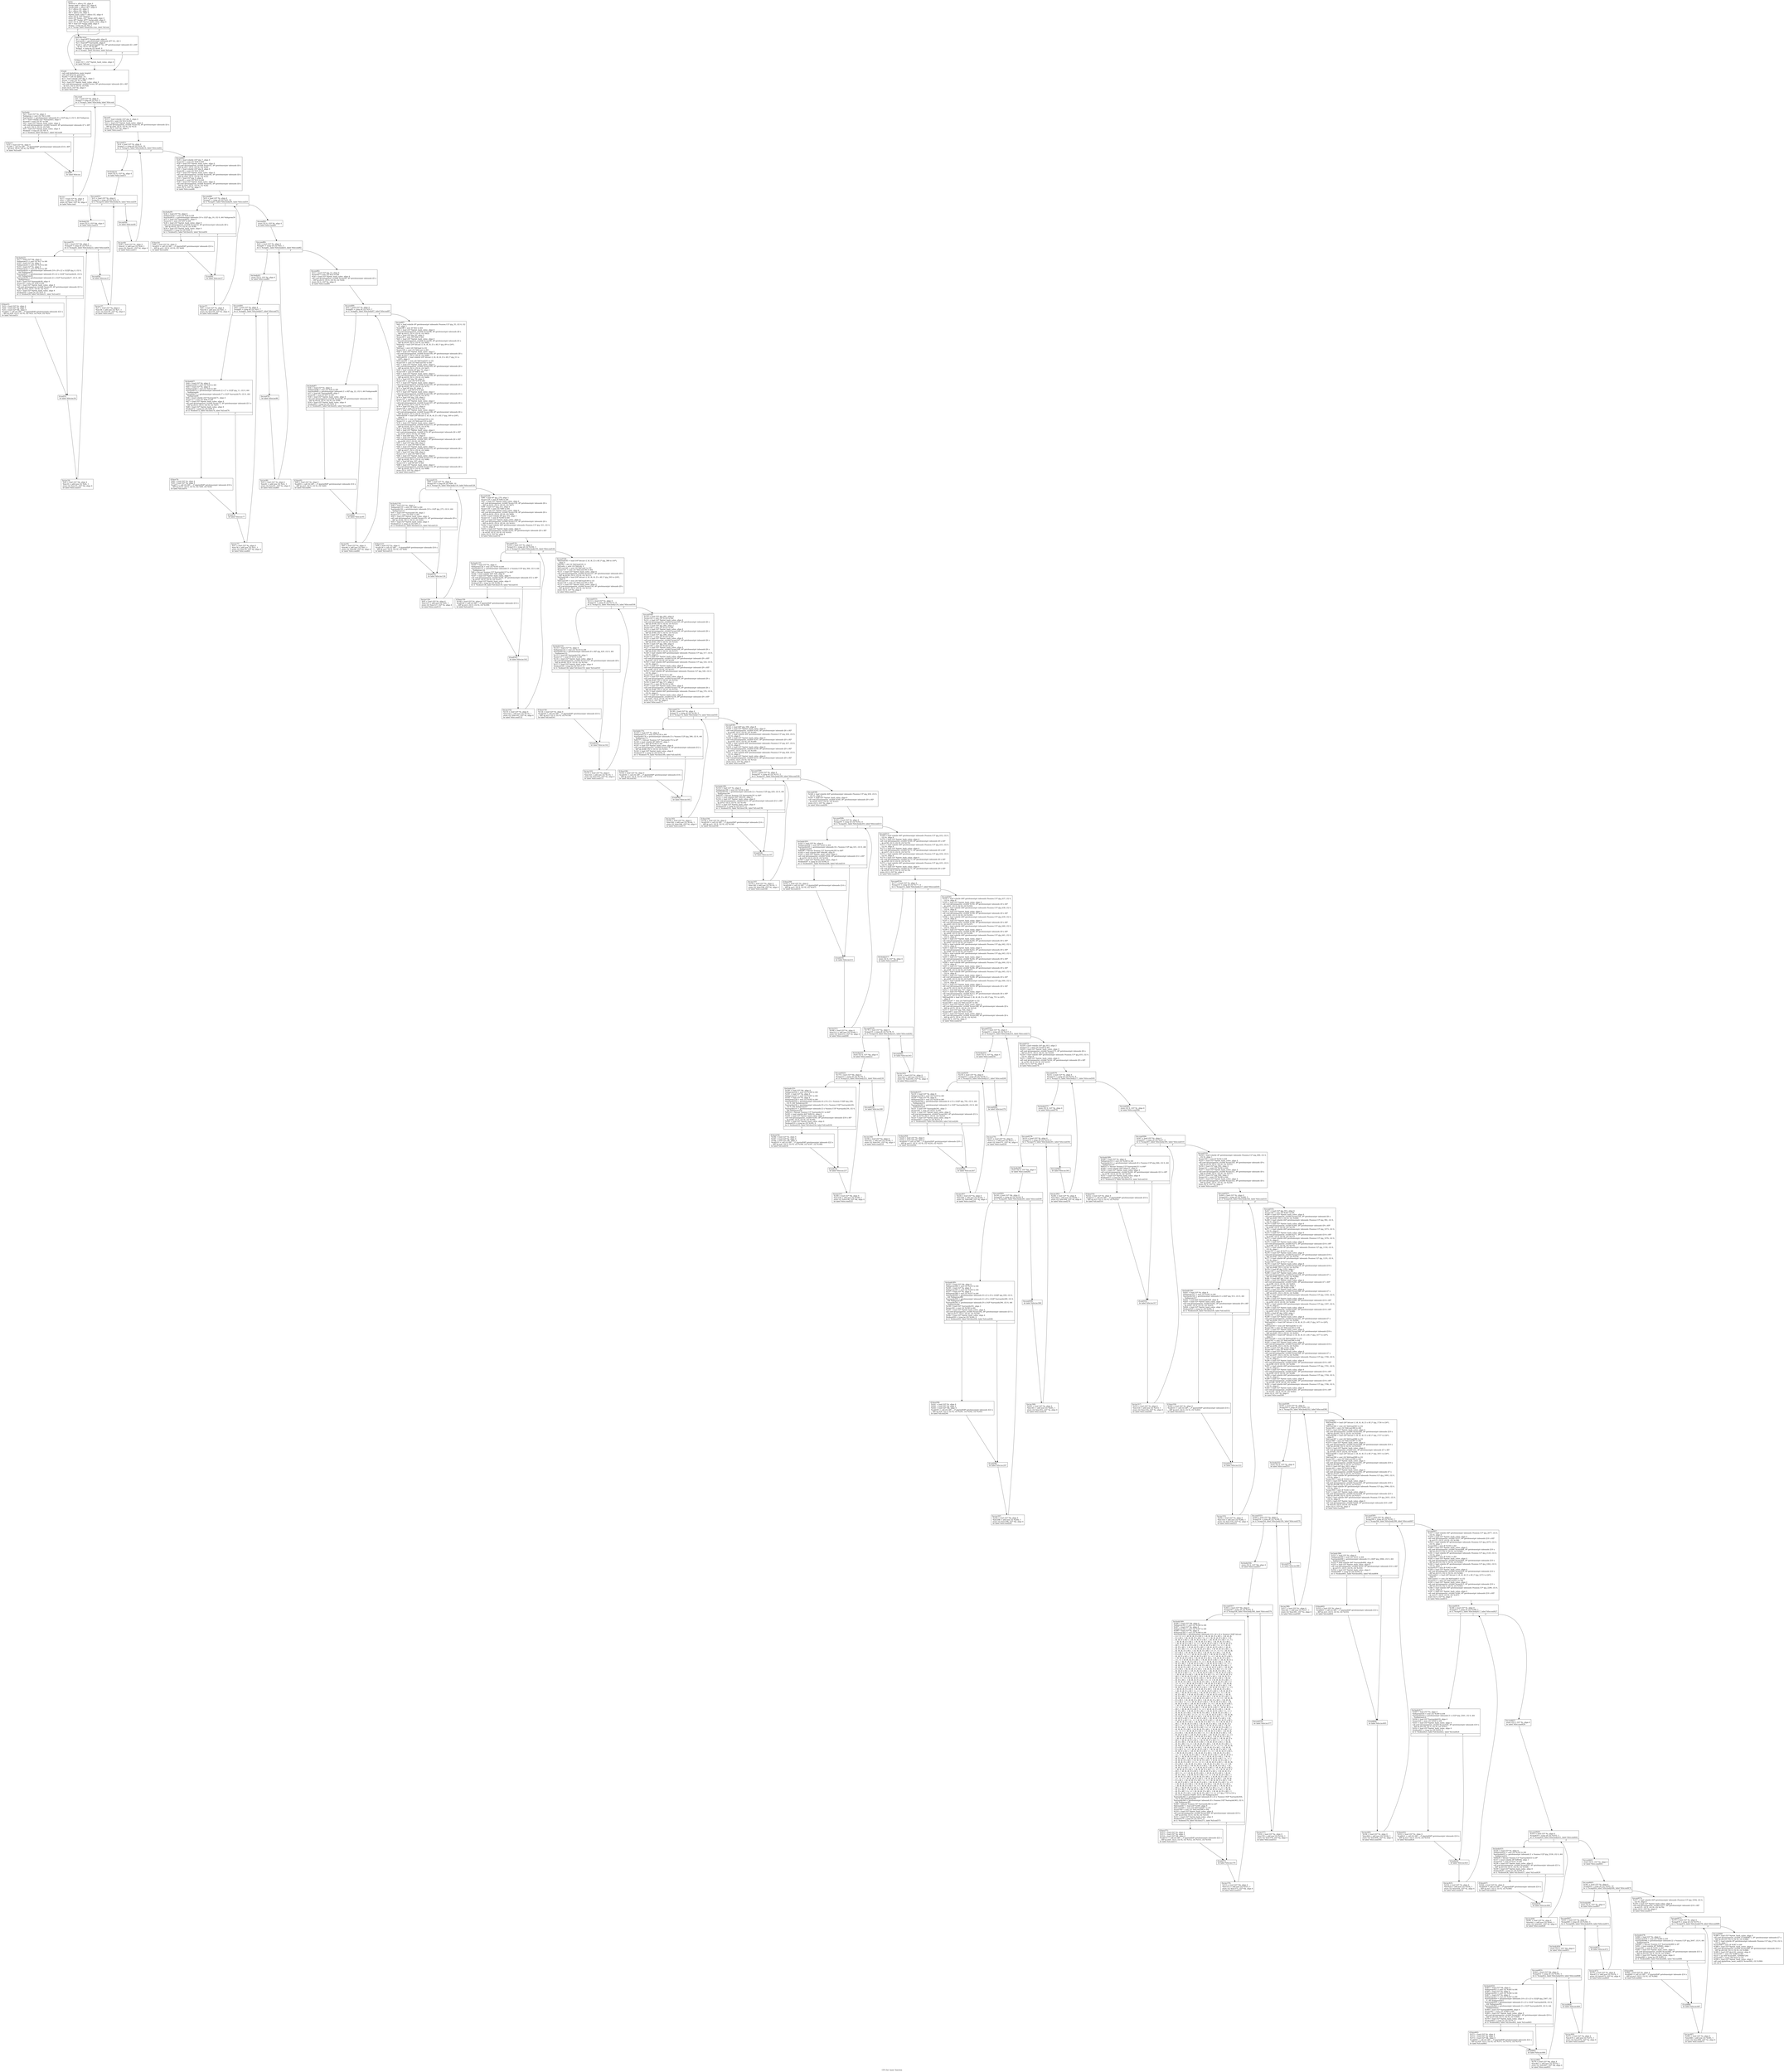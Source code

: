 digraph "CFG for 'main' function" {
	label="CFG for 'main' function";

	Node0xab71d80 [shape=record,label="{entry:\l  %retval = alloca i32, align 4\l  %argc.addr = alloca i32, align 4\l  %argv.addr = alloca i8**, align 8\l  %i = alloca i32, align 4\l  %j = alloca i32, align 4\l  %k = alloca i32, align 4\l  %print_hash_value = alloca i32, align 4\l  store i32 0, i32* %retval\l  store i32 %argc, i32* %argc.addr, align 4\l  store i8** %argv, i8*** %argv.addr, align 8\l  store i32 0, i32* %print_hash_value, align 4\l  %0 = load i32* %argc.addr, align 4\l  %cmp = icmp eq i32 %0, 2\l  br i1 %cmp, label %land.lhs.true, label %if.end\l|{<s0>T|<s1>F}}"];
	Node0xab71d80:s0 -> Node0xab71db0;
	Node0xab71d80:s1 -> Node0xab71e10;
	Node0xab71db0 [shape=record,label="{land.lhs.true:                                    \l  %1 = load i8*** %argv.addr, align 8\l  %arrayidx = getelementptr inbounds i8** %1, i64 1\l  %2 = load i8** %arrayidx, align 8\l  %call = call i32 @strcmp(i8* %2, i8* getelementptr inbounds ([2 x i8]*\l... @.str, i32 0, i32 0)) #4\l  %cmp1 = icmp eq i32 %call, 0\l  br i1 %cmp1, label %if.then, label %if.end\l|{<s0>T|<s1>F}}"];
	Node0xab71db0:s0 -> Node0xab71de0;
	Node0xab71db0:s1 -> Node0xab71e10;
	Node0xab71de0 [shape=record,label="{if.then:                                          \l  store i32 1, i32* %print_hash_value, align 4\l  br label %if.end\l}"];
	Node0xab71de0 -> Node0xab71e10;
	Node0xab71e10 [shape=record,label="{if.end:                                           \l  call void @platform_main_begin()\l  call void @crc32_gentab()\l  %call2 = call i32 @func_1()\l  %3 = load volatile i16* @g_2, align 2\l  %conv = sext i16 %3 to i64\l  %4 = load i32* %print_hash_value, align 4\l  call void @transparent_crc(i64 %conv, i8* getelementptr inbounds ([4 x i8]*\l... @.str1, i32 0, i32 0), i32 %4)\l  store i32 0, i32* %i, align 4\l  br label %for.cond\l}"];
	Node0xab71e10 -> Node0xab71e40;
	Node0xab71e40 [shape=record,label="{for.cond:                                         \l  %5 = load i32* %i, align 4\l  %cmp3 = icmp slt i32 %5, 5\l  br i1 %cmp3, label %for.body, label %for.end\l|{<s0>T|<s1>F}}"];
	Node0xab71e40:s0 -> Node0xab822e8;
	Node0xab71e40:s1 -> Node0xab823a8;
	Node0xab822e8 [shape=record,label="{for.body:                                         \l  %6 = load i32* %i, align 4\l  %idxprom = sext i32 %6 to i64\l  %arrayidx5 = getelementptr inbounds [5 x i32]* @g_4, i32 0, i64 %idxprom\l  %7 = load volatile i32* %arrayidx5, align 4\l  %conv6 = sext i32 %7 to i64\l  %8 = load i32* %print_hash_value, align 4\l  call void @transparent_crc(i64 %conv6, i8* getelementptr inbounds ([7 x i8]*\l... @.str2, i32 0, i32 0), i32 %8)\l  %9 = load i32* %print_hash_value, align 4\l  %tobool = icmp ne i32 %9, 0\l  br i1 %tobool, label %if.then7, label %if.end9\l|{<s0>T|<s1>F}}"];
	Node0xab822e8:s0 -> Node0xab82318;
	Node0xab822e8:s1 -> Node0xab82348;
	Node0xab82318 [shape=record,label="{if.then7:                                         \l  %10 = load i32* %i, align 4\l  %call8 = call i32 (i8*, ...)* @printf(i8* getelementptr inbounds ([14 x i8]*\l... @.str3, i32 0, i32 0), i32 %10)\l  br label %if.end9\l}"];
	Node0xab82318 -> Node0xab82348;
	Node0xab82348 [shape=record,label="{if.end9:                                          \l  br label %for.inc\l}"];
	Node0xab82348 -> Node0xab82378;
	Node0xab82378 [shape=record,label="{for.inc:                                          \l  %11 = load i32* %i, align 4\l  %inc = add nsw i32 %11, 1\l  store i32 %inc, i32* %i, align 4\l  br label %for.cond\l}"];
	Node0xab82378 -> Node0xab71e40;
	Node0xab823a8 [shape=record,label="{for.end:                                          \l  %12 = load volatile i32* @g_5, align 4\l  %conv10 = sext i32 %12 to i64\l  %13 = load i32* %print_hash_value, align 4\l  call void @transparent_crc(i64 %conv10, i8* getelementptr inbounds ([4 x\l... i8]* @.str4, i32 0, i32 0), i32 %13)\l  store i32 0, i32* %i, align 4\l  br label %for.cond11\l}"];
	Node0xab823a8 -> Node0xab823d8;
	Node0xab823d8 [shape=record,label="{for.cond11:                                       \l  %14 = load i32* %i, align 4\l  %cmp12 = icmp slt i32 %14, 10\l  br i1 %cmp12, label %for.body14, label %for.end42\l|{<s0>T|<s1>F}}"];
	Node0xab823d8:s0 -> Node0xab82408;
	Node0xab823d8:s1 -> Node0xab82648;
	Node0xab82408 [shape=record,label="{for.body14:                                       \l  store i32 0, i32* %j, align 4\l  br label %for.cond15\l}"];
	Node0xab82408 -> Node0xab82438;
	Node0xab82438 [shape=record,label="{for.cond15:                                       \l  %15 = load i32* %j, align 4\l  %cmp16 = icmp slt i32 %15, 9\l  br i1 %cmp16, label %for.body18, label %for.end39\l|{<s0>T|<s1>F}}"];
	Node0xab82438:s0 -> Node0xab82468;
	Node0xab82438:s1 -> Node0xab825e8;
	Node0xab82468 [shape=record,label="{for.body18:                                       \l  store i32 0, i32* %k, align 4\l  br label %for.cond19\l}"];
	Node0xab82468 -> Node0xab82498;
	Node0xab82498 [shape=record,label="{for.cond19:                                       \l  %16 = load i32* %k, align 4\l  %cmp20 = icmp slt i32 %16, 2\l  br i1 %cmp20, label %for.body22, label %for.end36\l|{<s0>T|<s1>F}}"];
	Node0xab82498:s0 -> Node0xab824c8;
	Node0xab82498:s1 -> Node0xab82588;
	Node0xab824c8 [shape=record,label="{for.body22:                                       \l  %17 = load i32* %k, align 4\l  %idxprom23 = sext i32 %17 to i64\l  %18 = load i32* %j, align 4\l  %idxprom24 = sext i32 %18 to i64\l  %19 = load i32* %i, align 4\l  %idxprom25 = sext i32 %19 to i64\l  %arrayidx26 = getelementptr inbounds [10 x [9 x [2 x i32]]]* @g_6, i32 0,\l... i64 %idxprom25\l  %arrayidx27 = getelementptr inbounds [9 x [2 x i32]]* %arrayidx26, i32 0,\l... i64 %idxprom24\l  %arrayidx28 = getelementptr inbounds [2 x i32]* %arrayidx27, i32 0, i64\l... %idxprom23\l  %20 = load i32* %arrayidx28, align 4\l  %conv29 = sext i32 %20 to i64\l  %21 = load i32* %print_hash_value, align 4\l  call void @transparent_crc(i64 %conv29, i8* getelementptr inbounds ([13 x\l... i8]* @.str5, i32 0, i32 0), i32 %21)\l  %22 = load i32* %print_hash_value, align 4\l  %tobool30 = icmp ne i32 %22, 0\l  br i1 %tobool30, label %if.then31, label %if.end33\l|{<s0>T|<s1>F}}"];
	Node0xab824c8:s0 -> Node0xab824f8;
	Node0xab824c8:s1 -> Node0xab82528;
	Node0xab824f8 [shape=record,label="{if.then31:                                        \l  %23 = load i32* %i, align 4\l  %24 = load i32* %j, align 4\l  %25 = load i32* %k, align 4\l  %call32 = call i32 (i8*, ...)* @printf(i8* getelementptr inbounds ([22 x\l... i8]* @.str6, i32 0, i32 0), i32 %23, i32 %24, i32 %25)\l  br label %if.end33\l}"];
	Node0xab824f8 -> Node0xab82528;
	Node0xab82528 [shape=record,label="{if.end33:                                         \l  br label %for.inc34\l}"];
	Node0xab82528 -> Node0xab82558;
	Node0xab82558 [shape=record,label="{for.inc34:                                        \l  %26 = load i32* %k, align 4\l  %inc35 = add nsw i32 %26, 1\l  store i32 %inc35, i32* %k, align 4\l  br label %for.cond19\l}"];
	Node0xab82558 -> Node0xab82498;
	Node0xab82588 [shape=record,label="{for.end36:                                        \l  br label %for.inc37\l}"];
	Node0xab82588 -> Node0xab825b8;
	Node0xab825b8 [shape=record,label="{for.inc37:                                        \l  %27 = load i32* %j, align 4\l  %inc38 = add nsw i32 %27, 1\l  store i32 %inc38, i32* %j, align 4\l  br label %for.cond15\l}"];
	Node0xab825b8 -> Node0xab82438;
	Node0xab825e8 [shape=record,label="{for.end39:                                        \l  br label %for.inc40\l}"];
	Node0xab825e8 -> Node0xab82618;
	Node0xab82618 [shape=record,label="{for.inc40:                                        \l  %28 = load i32* %i, align 4\l  %inc41 = add nsw i32 %28, 1\l  store i32 %inc41, i32* %i, align 4\l  br label %for.cond11\l}"];
	Node0xab82618 -> Node0xab823d8;
	Node0xab82648 [shape=record,label="{for.end42:                                        \l  %29 = load volatile i32* @g_7, align 4\l  %conv43 = sext i32 %29 to i64\l  %30 = load i32* %print_hash_value, align 4\l  call void @transparent_crc(i64 %conv43, i8* getelementptr inbounds ([4 x\l... i8]* @.str7, i32 0, i32 0), i32 %30)\l  %31 = load volatile i32* @g_8, align 4\l  %conv44 = sext i32 %31 to i64\l  %32 = load i32* %print_hash_value, align 4\l  call void @transparent_crc(i64 %conv44, i8* getelementptr inbounds ([4 x\l... i8]* @.str8, i32 0, i32 0), i32 %32)\l  %33 = load i32* @g_9, align 4\l  %conv45 = sext i32 %33 to i64\l  %34 = load i32* %print_hash_value, align 4\l  call void @transparent_crc(i64 %conv45, i8* getelementptr inbounds ([4 x\l... i8]* @.str9, i32 0, i32 0), i32 %34)\l  store i32 0, i32* %i, align 4\l  br label %for.cond46\l}"];
	Node0xab82648 -> Node0xab82678;
	Node0xab82678 [shape=record,label="{for.cond46:                                       \l  %35 = load i32* %i, align 4\l  %cmp47 = icmp slt i32 %35, 10\l  br i1 %cmp47, label %for.body49, label %for.end59\l|{<s0>T|<s1>F}}"];
	Node0xab82678:s0 -> Node0xab826a8;
	Node0xab82678:s1 -> Node0xab82768;
	Node0xab826a8 [shape=record,label="{for.body49:                                       \l  %36 = load i32* %i, align 4\l  %idxprom50 = sext i32 %36 to i64\l  %arrayidx51 = getelementptr inbounds [10 x i32]* @g_10, i32 0, i64 %idxprom50\l  %37 = load i32* %arrayidx51, align 4\l  %conv52 = sext i32 %37 to i64\l  %38 = load i32* %print_hash_value, align 4\l  call void @transparent_crc(i64 %conv52, i8* getelementptr inbounds ([8 x\l... i8]* @.str10, i32 0, i32 0), i32 %38)\l  %39 = load i32* %print_hash_value, align 4\l  %tobool53 = icmp ne i32 %39, 0\l  br i1 %tobool53, label %if.then54, label %if.end56\l|{<s0>T|<s1>F}}"];
	Node0xab826a8:s0 -> Node0xab826d8;
	Node0xab826a8:s1 -> Node0xab82708;
	Node0xab826d8 [shape=record,label="{if.then54:                                        \l  %40 = load i32* %i, align 4\l  %call55 = call i32 (i8*, ...)* @printf(i8* getelementptr inbounds ([14 x\l... i8]* @.str3, i32 0, i32 0), i32 %40)\l  br label %if.end56\l}"];
	Node0xab826d8 -> Node0xab82708;
	Node0xab82708 [shape=record,label="{if.end56:                                         \l  br label %for.inc57\l}"];
	Node0xab82708 -> Node0xab82738;
	Node0xab82738 [shape=record,label="{for.inc57:                                        \l  %41 = load i32* %i, align 4\l  %inc58 = add nsw i32 %41, 1\l  store i32 %inc58, i32* %i, align 4\l  br label %for.cond46\l}"];
	Node0xab82738 -> Node0xab82678;
	Node0xab82768 [shape=record,label="{for.end59:                                        \l  store i32 0, i32* %i, align 4\l  br label %for.cond60\l}"];
	Node0xab82768 -> Node0xab82798;
	Node0xab82798 [shape=record,label="{for.cond60:                                       \l  %42 = load i32* %i, align 4\l  %cmp61 = icmp slt i32 %42, 2\l  br i1 %cmp61, label %for.body63, label %for.end82\l|{<s0>T|<s1>F}}"];
	Node0xab82798:s0 -> Node0xab827c8;
	Node0xab82798:s1 -> Node0xab82948;
	Node0xab827c8 [shape=record,label="{for.body63:                                       \l  store i32 0, i32* %j, align 4\l  br label %for.cond64\l}"];
	Node0xab827c8 -> Node0xab827f8;
	Node0xab827f8 [shape=record,label="{for.cond64:                                       \l  %43 = load i32* %j, align 4\l  %cmp65 = icmp slt i32 %43, 7\l  br i1 %cmp65, label %for.body67, label %for.end79\l|{<s0>T|<s1>F}}"];
	Node0xab827f8:s0 -> Node0xab82828;
	Node0xab827f8:s1 -> Node0xab828e8;
	Node0xab82828 [shape=record,label="{for.body67:                                       \l  %44 = load i32* %j, align 4\l  %idxprom68 = sext i32 %44 to i64\l  %45 = load i32* %i, align 4\l  %idxprom69 = sext i32 %45 to i64\l  %arrayidx70 = getelementptr inbounds [2 x [7 x i32]]* @g_11, i32 0, i64\l... %idxprom69\l  %arrayidx71 = getelementptr inbounds [7 x i32]* %arrayidx70, i32 0, i64\l... %idxprom68\l  %46 = load volatile i32* %arrayidx71, align 4\l  %conv72 = sext i32 %46 to i64\l  %47 = load i32* %print_hash_value, align 4\l  call void @transparent_crc(i64 %conv72, i8* getelementptr inbounds ([11 x\l... i8]* @.str11, i32 0, i32 0), i32 %47)\l  %48 = load i32* %print_hash_value, align 4\l  %tobool73 = icmp ne i32 %48, 0\l  br i1 %tobool73, label %if.then74, label %if.end76\l|{<s0>T|<s1>F}}"];
	Node0xab82828:s0 -> Node0xab82858;
	Node0xab82828:s1 -> Node0xab82888;
	Node0xab82858 [shape=record,label="{if.then74:                                        \l  %49 = load i32* %i, align 4\l  %50 = load i32* %j, align 4\l  %call75 = call i32 (i8*, ...)* @printf(i8* getelementptr inbounds ([18 x\l... i8]* @.str12, i32 0, i32 0), i32 %49, i32 %50)\l  br label %if.end76\l}"];
	Node0xab82858 -> Node0xab82888;
	Node0xab82888 [shape=record,label="{if.end76:                                         \l  br label %for.inc77\l}"];
	Node0xab82888 -> Node0xab828b8;
	Node0xab828b8 [shape=record,label="{for.inc77:                                        \l  %51 = load i32* %j, align 4\l  %inc78 = add nsw i32 %51, 1\l  store i32 %inc78, i32* %j, align 4\l  br label %for.cond64\l}"];
	Node0xab828b8 -> Node0xab827f8;
	Node0xab828e8 [shape=record,label="{for.end79:                                        \l  br label %for.inc80\l}"];
	Node0xab828e8 -> Node0xab82918;
	Node0xab82918 [shape=record,label="{for.inc80:                                        \l  %52 = load i32* %i, align 4\l  %inc81 = add nsw i32 %52, 1\l  store i32 %inc81, i32* %i, align 4\l  br label %for.cond60\l}"];
	Node0xab82918 -> Node0xab82798;
	Node0xab82948 [shape=record,label="{for.end82:                                        \l  %53 = load i32* @g_12, align 4\l  %conv83 = sext i32 %53 to i64\l  %54 = load i32* %print_hash_value, align 4\l  call void @transparent_crc(i64 %conv83, i8* getelementptr inbounds ([5 x\l... i8]* @.str13, i32 0, i32 0), i32 %54)\l  store i32 0, i32* %i, align 4\l  br label %for.cond84\l}"];
	Node0xab82948 -> Node0xab82978;
	Node0xab82978 [shape=record,label="{for.cond84:                                       \l  %55 = load i32* %i, align 4\l  %cmp85 = icmp slt i32 %55, 1\l  br i1 %cmp85, label %for.body87, label %for.end97\l|{<s0>T|<s1>F}}"];
	Node0xab82978:s0 -> Node0xab829a8;
	Node0xab82978:s1 -> Node0xab82a68;
	Node0xab829a8 [shape=record,label="{for.body87:                                       \l  %56 = load i32* %i, align 4\l  %idxprom88 = sext i32 %56 to i64\l  %arrayidx89 = getelementptr inbounds [1 x i8]* @g_22, i32 0, i64 %idxprom88\l  %57 = load i8* %arrayidx89, align 1\l  %conv90 = zext i8 %57 to i64\l  %58 = load i32* %print_hash_value, align 4\l  call void @transparent_crc(i64 %conv90, i8* getelementptr inbounds ([8 x\l... i8]* @.str14, i32 0, i32 0), i32 %58)\l  %59 = load i32* %print_hash_value, align 4\l  %tobool91 = icmp ne i32 %59, 0\l  br i1 %tobool91, label %if.then92, label %if.end94\l|{<s0>T|<s1>F}}"];
	Node0xab829a8:s0 -> Node0xab829d8;
	Node0xab829a8:s1 -> Node0xab82a08;
	Node0xab829d8 [shape=record,label="{if.then92:                                        \l  %60 = load i32* %i, align 4\l  %call93 = call i32 (i8*, ...)* @printf(i8* getelementptr inbounds ([14 x\l... i8]* @.str3, i32 0, i32 0), i32 %60)\l  br label %if.end94\l}"];
	Node0xab829d8 -> Node0xab82a08;
	Node0xab82a08 [shape=record,label="{if.end94:                                         \l  br label %for.inc95\l}"];
	Node0xab82a08 -> Node0xab82a38;
	Node0xab82a38 [shape=record,label="{for.inc95:                                        \l  %61 = load i32* %i, align 4\l  %inc96 = add nsw i32 %61, 1\l  store i32 %inc96, i32* %i, align 4\l  br label %for.cond84\l}"];
	Node0xab82a38 -> Node0xab82978;
	Node0xab82a68 [shape=record,label="{for.end97:                                        \l  %62 = load volatile i8* getelementptr inbounds (%union.U2* @g_35, i32 0, i32\l... 0), align 1\l  %conv98 = sext i8 %62 to i64\l  %63 = load i32* %print_hash_value, align 4\l  call void @transparent_crc(i64 %conv98, i8* getelementptr inbounds ([8 x\l... i8]* @.str15, i32 0, i32 0), i32 %63)\l  %64 = load i32* @g_43, align 4\l  %conv99 = sext i32 %64 to i64\l  %65 = load i32* %print_hash_value, align 4\l  call void @transparent_crc(i64 %conv99, i8* getelementptr inbounds ([5 x\l... i8]* @.str16, i32 0, i32 0), i32 %65)\l  %bf.load = load i24* bitcast (\{ i8, i8, i8, [5 x i8] \}* @g_49 to i24*),\l... align 8\l  %bf.cast = zext i24 %bf.load to i32\l  %conv100 = zext i32 %bf.cast to i64\l  %66 = load i32* %print_hash_value, align 4\l  call void @transparent_crc(i64 %conv100, i8* getelementptr inbounds ([8 x\l... i8]* @.str17, i32 0, i32 0), i32 %66)\l  %bf.load101 = load volatile i24* bitcast (\{ i8, i8, i8, [5 x i8] \}* @g_51 to\l... i24*), align 8\l  %bf.cast102 = zext i24 %bf.load101 to i32\l  %conv103 = zext i32 %bf.cast102 to i64\l  %67 = load i32* %print_hash_value, align 4\l  call void @transparent_crc(i64 %conv103, i8* getelementptr inbounds ([8 x\l... i8]* @.str18, i32 0, i32 0), i32 %67)\l  %68 = load volatile i8* @g_72, align 1\l  %conv104 = sext i8 %68 to i64\l  %69 = load i32* %print_hash_value, align 4\l  call void @transparent_crc(i64 %conv104, i8* getelementptr inbounds ([5 x\l... i8]* @.str19, i32 0, i32 0), i32 %69)\l  %70 = load i32* @g_78, align 4\l  %conv105 = sext i32 %70 to i64\l  %71 = load i32* %print_hash_value, align 4\l  call void @transparent_crc(i64 %conv105, i8* getelementptr inbounds ([5 x\l... i8]* @.str20, i32 0, i32 0), i32 %71)\l  %72 = load i8* @g_83, align 1\l  %conv106 = sext i8 %72 to i64\l  %73 = load i32* %print_hash_value, align 4\l  call void @transparent_crc(i64 %conv106, i8* getelementptr inbounds ([5 x\l... i8]* @.str21, i32 0, i32 0), i32 %73)\l  %74 = load i16* @g_120, align 2\l  %conv107 = zext i16 %74 to i64\l  %75 = load i32* %print_hash_value, align 4\l  call void @transparent_crc(i64 %conv107, i8* getelementptr inbounds ([6 x\l... i8]* @.str22, i32 0, i32 0), i32 %75)\l  %76 = load i32* @g_121, align 4\l  %conv108 = sext i32 %76 to i64\l  %77 = load i32* %print_hash_value, align 4\l  call void @transparent_crc(i64 %conv108, i8* getelementptr inbounds ([6 x\l... i8]* @.str23, i32 0, i32 0), i32 %77)\l  %bf.load109 = load i24* bitcast (\{ i8, i8, i8, [5 x i8] \}* @g_149 to i24*),\l... align 8\l  %bf.cast110 = zext i24 %bf.load109 to i32\l  %conv111 = zext i32 %bf.cast110 to i64\l  %78 = load i32* %print_hash_value, align 4\l  call void @transparent_crc(i64 %conv111, i8* getelementptr inbounds ([9 x\l... i8]* @.str24, i32 0, i32 0), i32 %78)\l  %79 = load i64* @g_173, align 8\l  %80 = load i32* %print_hash_value, align 4\l  call void @transparent_crc(i64 %79, i8* getelementptr inbounds ([6 x i8]*\l... @.str25, i32 0, i32 0), i32 %80)\l  %81 = load i64* @g_176, align 8\l  %82 = load i32* %print_hash_value, align 4\l  call void @transparent_crc(i64 %81, i8* getelementptr inbounds ([6 x i8]*\l... @.str26, i32 0, i32 0), i32 %82)\l  %83 = load i16* @g_186, align 2\l  %conv112 = sext i16 %83 to i64\l  %84 = load i32* %print_hash_value, align 4\l  call void @transparent_crc(i64 %conv112, i8* getelementptr inbounds ([6 x\l... i8]* @.str27, i32 0, i32 0), i32 %84)\l  %85 = load i32* @g_188, align 4\l  %conv113 = zext i32 %85 to i64\l  %86 = load i32* %print_hash_value, align 4\l  call void @transparent_crc(i64 %conv113, i8* getelementptr inbounds ([6 x\l... i8]* @.str28, i32 0, i32 0), i32 %86)\l  %87 = load i8* @g_197, align 1\l  %conv114 = zext i8 %87 to i64\l  %88 = load i32* %print_hash_value, align 4\l  call void @transparent_crc(i64 %conv114, i8* getelementptr inbounds ([6 x\l... i8]* @.str29, i32 0, i32 0), i32 %88)\l  store i32 0, i32* %i, align 4\l  br label %for.cond115\l}"];
	Node0xab82a68 -> Node0xab82a98;
	Node0xab82a98 [shape=record,label="{for.cond115:                                      \l  %89 = load i32* %i, align 4\l  %cmp116 = icmp slt i32 %89, 10\l  br i1 %cmp116, label %for.body118, label %for.end128\l|{<s0>T|<s1>F}}"];
	Node0xab82a98:s0 -> Node0xab82ac8;
	Node0xab82a98:s1 -> Node0xaba8980;
	Node0xab82ac8 [shape=record,label="{for.body118:                                      \l  %90 = load i32* %i, align 4\l  %idxprom119 = sext i32 %90 to i64\l  %arrayidx120 = getelementptr inbounds [10 x i16]* @g_275, i32 0, i64\l... %idxprom119\l  %91 = load i16* %arrayidx120, align 2\l  %conv121 = sext i16 %91 to i64\l  %92 = load i32* %print_hash_value, align 4\l  call void @transparent_crc(i64 %conv121, i8* getelementptr inbounds ([9 x\l... i8]* @.str30, i32 0, i32 0), i32 %92)\l  %93 = load i32* %print_hash_value, align 4\l  %tobool122 = icmp ne i32 %93, 0\l  br i1 %tobool122, label %if.then123, label %if.end125\l|{<s0>T|<s1>F}}"];
	Node0xab82ac8:s0 -> Node0xaba88f0;
	Node0xab82ac8:s1 -> Node0xaba8920;
	Node0xaba88f0 [shape=record,label="{if.then123:                                       \l  %94 = load i32* %i, align 4\l  %call124 = call i32 (i8*, ...)* @printf(i8* getelementptr inbounds ([14 x\l... i8]* @.str3, i32 0, i32 0), i32 %94)\l  br label %if.end125\l}"];
	Node0xaba88f0 -> Node0xaba8920;
	Node0xaba8920 [shape=record,label="{if.end125:                                        \l  br label %for.inc126\l}"];
	Node0xaba8920 -> Node0xaba8950;
	Node0xaba8950 [shape=record,label="{for.inc126:                                       \l  %95 = load i32* %i, align 4\l  %inc127 = add nsw i32 %95, 1\l  store i32 %inc127, i32* %i, align 4\l  br label %for.cond115\l}"];
	Node0xaba8950 -> Node0xab82a98;
	Node0xaba8980 [shape=record,label="{for.end128:                                       \l  %96 = load i8* @g_278, align 1\l  %conv129 = zext i8 %96 to i64\l  %97 = load i32* %print_hash_value, align 4\l  call void @transparent_crc(i64 %conv129, i8* getelementptr inbounds ([6 x\l... i8]* @.str31, i32 0, i32 0), i32 %97)\l  %98 = load i32* @g_313, align 4\l  %conv130 = sext i32 %98 to i64\l  %99 = load i32* %print_hash_value, align 4\l  call void @transparent_crc(i64 %conv130, i8* getelementptr inbounds ([6 x\l... i8]* @.str32, i32 0, i32 0), i32 %99)\l  %100 = load volatile i8* @g_319, align 1\l  %conv131 = sext i8 %100 to i64\l  %101 = load i32* %print_hash_value, align 4\l  call void @transparent_crc(i64 %conv131, i8* getelementptr inbounds ([6 x\l... i8]* @.str33, i32 0, i32 0), i32 %101)\l  %102 = load volatile i64* getelementptr inbounds (%union.U3* @g_321, i32 0,\l... i32 0), align 8\l  %103 = load i32* %print_hash_value, align 4\l  call void @transparent_crc(i64 %102, i8* getelementptr inbounds ([9 x i8]*\l... @.str34, i32 0, i32 0), i32 %103)\l  store i32 0, i32* %i, align 4\l  br label %for.cond132\l}"];
	Node0xaba8980 -> Node0xaba89b0;
	Node0xaba89b0 [shape=record,label="{for.cond132:                                      \l  %104 = load i32* %i, align 4\l  %cmp133 = icmp slt i32 %104, 1\l  br i1 %cmp133, label %for.body135, label %for.end144\l|{<s0>T|<s1>F}}"];
	Node0xaba89b0:s0 -> Node0xaba89e0;
	Node0xaba89b0:s1 -> Node0xaba8aa0;
	Node0xaba89e0 [shape=record,label="{for.body135:                                      \l  %105 = load i32* %i, align 4\l  %idxprom136 = sext i32 %105 to i64\l  %arrayidx137 = getelementptr inbounds [1 x %union.U3]* @g_366, i32 0, i64\l... %idxprom136\l  %f0 = bitcast %union.U3* %arrayidx137 to i64*\l  %106 = load volatile i64* %f0, align 8\l  %107 = load i32* %print_hash_value, align 4\l  call void @transparent_crc(i64 %106, i8* getelementptr inbounds ([12 x i8]*\l... @.str35, i32 0, i32 0), i32 %107)\l  %108 = load i32* %print_hash_value, align 4\l  %tobool138 = icmp ne i32 %108, 0\l  br i1 %tobool138, label %if.then139, label %if.end141\l|{<s0>T|<s1>F}}"];
	Node0xaba89e0:s0 -> Node0xaba8a10;
	Node0xaba89e0:s1 -> Node0xaba8a40;
	Node0xaba8a10 [shape=record,label="{if.then139:                                       \l  %109 = load i32* %i, align 4\l  %call140 = call i32 (i8*, ...)* @printf(i8* getelementptr inbounds ([14 x\l... i8]* @.str3, i32 0, i32 0), i32 %109)\l  br label %if.end141\l}"];
	Node0xaba8a10 -> Node0xaba8a40;
	Node0xaba8a40 [shape=record,label="{if.end141:                                        \l  br label %for.inc142\l}"];
	Node0xaba8a40 -> Node0xaba8a70;
	Node0xaba8a70 [shape=record,label="{for.inc142:                                       \l  %110 = load i32* %i, align 4\l  %inc143 = add nsw i32 %110, 1\l  store i32 %inc143, i32* %i, align 4\l  br label %for.cond132\l}"];
	Node0xaba8a70 -> Node0xaba89b0;
	Node0xaba8aa0 [shape=record,label="{for.end144:                                       \l  %bf.load145 = load i16* bitcast (\{ i8, i8, [2 x i8] \}* @g_388 to i16*),\l... align 4\l  %bf.shl = shl i16 %bf.load145, 4\l  %bf.ashr = ashr i16 %bf.shl, 4\l  %bf.cast146 = sext i16 %bf.ashr to i32\l  %conv147 = sext i32 %bf.cast146 to i64\l  %111 = load i32* %print_hash_value, align 4\l  call void @transparent_crc(i64 %conv147, i8* getelementptr inbounds ([9 x\l... i8]* @.str36, i32 0, i32 0), i32 %111)\l  %bf.load148 = load i24* bitcast (\{ i8, i8, i8, [5 x i8] \}* @g_393 to i24*),\l... align 8\l  %bf.cast149 = zext i24 %bf.load148 to i32\l  %conv150 = zext i32 %bf.cast149 to i64\l  %112 = load i32* %print_hash_value, align 4\l  call void @transparent_crc(i64 %conv150, i8* getelementptr inbounds ([9 x\l... i8]* @.str37, i32 0, i32 0), i32 %112)\l  store i32 0, i32* %i, align 4\l  br label %for.cond151\l}"];
	Node0xaba8aa0 -> Node0xaba8ad0;
	Node0xaba8ad0 [shape=record,label="{for.cond151:                                      \l  %113 = load i32* %i, align 4\l  %cmp152 = icmp slt i32 %113, 9\l  br i1 %cmp152, label %for.body154, label %for.end164\l|{<s0>T|<s1>F}}"];
	Node0xaba8ad0:s0 -> Node0xaba8b00;
	Node0xaba8ad0:s1 -> Node0xaba8bc0;
	Node0xaba8b00 [shape=record,label="{for.body154:                                      \l  %114 = load i32* %i, align 4\l  %idxprom155 = sext i32 %114 to i64\l  %arrayidx156 = getelementptr inbounds [9 x i8]* @g_429, i32 0, i64\l... %idxprom155\l  %115 = load i8* %arrayidx156, align 1\l  %conv157 = zext i8 %115 to i64\l  %116 = load i32* %print_hash_value, align 4\l  call void @transparent_crc(i64 %conv157, i8* getelementptr inbounds ([9 x\l... i8]* @.str38, i32 0, i32 0), i32 %116)\l  %117 = load i32* %print_hash_value, align 4\l  %tobool158 = icmp ne i32 %117, 0\l  br i1 %tobool158, label %if.then159, label %if.end161\l|{<s0>T|<s1>F}}"];
	Node0xaba8b00:s0 -> Node0xaba8b30;
	Node0xaba8b00:s1 -> Node0xaba8b60;
	Node0xaba8b30 [shape=record,label="{if.then159:                                       \l  %118 = load i32* %i, align 4\l  %call160 = call i32 (i8*, ...)* @printf(i8* getelementptr inbounds ([14 x\l... i8]* @.str3, i32 0, i32 0), i32 %118)\l  br label %if.end161\l}"];
	Node0xaba8b30 -> Node0xaba8b60;
	Node0xaba8b60 [shape=record,label="{if.end161:                                        \l  br label %for.inc162\l}"];
	Node0xaba8b60 -> Node0xaba8b90;
	Node0xaba8b90 [shape=record,label="{for.inc162:                                       \l  %119 = load i32* %i, align 4\l  %inc163 = add nsw i32 %119, 1\l  store i32 %inc163, i32* %i, align 4\l  br label %for.cond151\l}"];
	Node0xaba8b90 -> Node0xaba8ad0;
	Node0xaba8bc0 [shape=record,label="{for.end164:                                       \l  %120 = load i32* @g_491, align 4\l  %conv165 = sext i32 %120 to i64\l  %121 = load i32* %print_hash_value, align 4\l  call void @transparent_crc(i64 %conv165, i8* getelementptr inbounds ([6 x\l... i8]* @.str39, i32 0, i32 0), i32 %121)\l  %122 = load i16* @g_495, align 2\l  %conv166 = sext i16 %122 to i64\l  %123 = load i32* %print_hash_value, align 4\l  call void @transparent_crc(i64 %conv166, i8* getelementptr inbounds ([6 x\l... i8]* @.str40, i32 0, i32 0), i32 %123)\l  %124 = load i32* @g_496, align 4\l  %conv167 = zext i32 %124 to i64\l  %125 = load i32* %print_hash_value, align 4\l  call void @transparent_crc(i64 %conv167, i8* getelementptr inbounds ([6 x\l... i8]* @.str41, i32 0, i32 0), i32 %125)\l  %126 = load i32* @g_506, align 4\l  %conv168 = zext i32 %126 to i64\l  %127 = load i32* %print_hash_value, align 4\l  call void @transparent_crc(i64 %conv168, i8* getelementptr inbounds ([6 x\l... i8]* @.str42, i32 0, i32 0), i32 %127)\l  %128 = load volatile i64* getelementptr inbounds (%union.U3* @g_517, i32 0,\l... i32 0), align 8\l  %129 = load i32* %print_hash_value, align 4\l  call void @transparent_crc(i64 %128, i8* getelementptr inbounds ([9 x i8]*\l... @.str43, i32 0, i32 0), i32 %129)\l  %130 = load volatile i64* getelementptr inbounds (%union.U3* @g_524, i32 0,\l... i32 0), align 8\l  %131 = load i32* %print_hash_value, align 4\l  call void @transparent_crc(i64 %130, i8* getelementptr inbounds ([9 x i8]*\l... @.str44, i32 0, i32 0), i32 %131)\l  %132 = load volatile i8* getelementptr inbounds (%union.U2* @g_540, i32 0,\l... i32 0), align 1\l  %conv169 = sext i8 %132 to i64\l  %133 = load i32* %print_hash_value, align 4\l  call void @transparent_crc(i64 %conv169, i8* getelementptr inbounds ([9 x\l... i8]* @.str45, i32 0, i32 0), i32 %133)\l  %134 = load i16* @g_571, align 2\l  %conv170 = sext i16 %134 to i64\l  %135 = load i32* %print_hash_value, align 4\l  call void @transparent_crc(i64 %conv170, i8* getelementptr inbounds ([6 x\l... i8]* @.str46, i32 0, i32 0), i32 %135)\l  %136 = load volatile i64* getelementptr inbounds (%union.U3* @g_576, i32 0,\l... i32 0), align 8\l  %137 = load i32* %print_hash_value, align 4\l  call void @transparent_crc(i64 %136, i8* getelementptr inbounds ([9 x i8]*\l... @.str47, i32 0, i32 0), i32 %137)\l  store i32 0, i32* %i, align 4\l  br label %for.cond171\l}"];
	Node0xaba8bc0 -> Node0xaba8bf0;
	Node0xaba8bf0 [shape=record,label="{for.cond171:                                      \l  %138 = load i32* %i, align 4\l  %cmp172 = icmp slt i32 %138, 5\l  br i1 %cmp172, label %for.body174, label %for.end185\l|{<s0>T|<s1>F}}"];
	Node0xaba8bf0:s0 -> Node0xaba8c20;
	Node0xaba8bf0:s1 -> Node0xaba8ce0;
	Node0xaba8c20 [shape=record,label="{for.body174:                                      \l  %139 = load i32* %i, align 4\l  %idxprom175 = sext i32 %139 to i64\l  %arrayidx176 = getelementptr inbounds [5 x %union.U2]* @g_580, i32 0, i64\l... %idxprom175\l  %f0177 = bitcast %union.U2* %arrayidx176 to i8*\l  %140 = load volatile i8* %f0177, align 1\l  %conv178 = sext i8 %140 to i64\l  %141 = load i32* %print_hash_value, align 4\l  call void @transparent_crc(i64 %conv178, i8* getelementptr inbounds ([12 x\l... i8]* @.str48, i32 0, i32 0), i32 %141)\l  %142 = load i32* %print_hash_value, align 4\l  %tobool179 = icmp ne i32 %142, 0\l  br i1 %tobool179, label %if.then180, label %if.end182\l|{<s0>T|<s1>F}}"];
	Node0xaba8c20:s0 -> Node0xaba8c50;
	Node0xaba8c20:s1 -> Node0xaba8c80;
	Node0xaba8c50 [shape=record,label="{if.then180:                                       \l  %143 = load i32* %i, align 4\l  %call181 = call i32 (i8*, ...)* @printf(i8* getelementptr inbounds ([14 x\l... i8]* @.str3, i32 0, i32 0), i32 %143)\l  br label %if.end182\l}"];
	Node0xaba8c50 -> Node0xaba8c80;
	Node0xaba8c80 [shape=record,label="{if.end182:                                        \l  br label %for.inc183\l}"];
	Node0xaba8c80 -> Node0xaba8cb0;
	Node0xaba8cb0 [shape=record,label="{for.inc183:                                       \l  %144 = load i32* %i, align 4\l  %inc184 = add nsw i32 %144, 1\l  store i32 %inc184, i32* %i, align 4\l  br label %for.cond171\l}"];
	Node0xaba8cb0 -> Node0xaba8bf0;
	Node0xaba8ce0 [shape=record,label="{for.end185:                                       \l  %145 = load i64* @g_596, align 8\l  %146 = load i32* %print_hash_value, align 4\l  call void @transparent_crc(i64 %145, i8* getelementptr inbounds ([6 x i8]*\l... @.str49, i32 0, i32 0), i32 %146)\l  %147 = load volatile i64* getelementptr inbounds (%union.U3* @g_626, i32 0,\l... i32 0), align 8\l  %148 = load i32* %print_hash_value, align 4\l  call void @transparent_crc(i64 %147, i8* getelementptr inbounds ([9 x i8]*\l... @.str50, i32 0, i32 0), i32 %148)\l  %149 = load volatile i64* getelementptr inbounds (%union.U3* @g_627, i32 0,\l... i32 0), align 8\l  %150 = load i32* %print_hash_value, align 4\l  call void @transparent_crc(i64 %149, i8* getelementptr inbounds ([9 x i8]*\l... @.str51, i32 0, i32 0), i32 %150)\l  %151 = load volatile i64* getelementptr inbounds (%union.U3* @g_628, i32 0,\l... i32 0), align 8\l  %152 = load i32* %print_hash_value, align 4\l  call void @transparent_crc(i64 %151, i8* getelementptr inbounds ([9 x i8]*\l... @.str52, i32 0, i32 0), i32 %152)\l  store i32 0, i32* %i, align 4\l  br label %for.cond186\l}"];
	Node0xaba8ce0 -> Node0xaba8d10;
	Node0xaba8d10 [shape=record,label="{for.cond186:                                      \l  %153 = load i32* %i, align 4\l  %cmp187 = icmp slt i32 %153, 2\l  br i1 %cmp187, label %for.body189, label %for.end199\l|{<s0>T|<s1>F}}"];
	Node0xaba8d10:s0 -> Node0xaba8d40;
	Node0xaba8d10:s1 -> Node0xaba8e00;
	Node0xaba8d40 [shape=record,label="{for.body189:                                      \l  %154 = load i32* %i, align 4\l  %idxprom190 = sext i32 %154 to i64\l  %arrayidx191 = getelementptr inbounds [2 x %union.U3]* @g_629, i32 0, i64\l... %idxprom190\l  %f0192 = bitcast %union.U3* %arrayidx191 to i64*\l  %155 = load volatile i64* %f0192, align 8\l  %156 = load i32* %print_hash_value, align 4\l  call void @transparent_crc(i64 %155, i8* getelementptr inbounds ([12 x i8]*\l... @.str53, i32 0, i32 0), i32 %156)\l  %157 = load i32* %print_hash_value, align 4\l  %tobool193 = icmp ne i32 %157, 0\l  br i1 %tobool193, label %if.then194, label %if.end196\l|{<s0>T|<s1>F}}"];
	Node0xaba8d40:s0 -> Node0xaba8d70;
	Node0xaba8d40:s1 -> Node0xaba8da0;
	Node0xaba8d70 [shape=record,label="{if.then194:                                       \l  %158 = load i32* %i, align 4\l  %call195 = call i32 (i8*, ...)* @printf(i8* getelementptr inbounds ([14 x\l... i8]* @.str3, i32 0, i32 0), i32 %158)\l  br label %if.end196\l}"];
	Node0xaba8d70 -> Node0xaba8da0;
	Node0xaba8da0 [shape=record,label="{if.end196:                                        \l  br label %for.inc197\l}"];
	Node0xaba8da0 -> Node0xaba8dd0;
	Node0xaba8dd0 [shape=record,label="{for.inc197:                                       \l  %159 = load i32* %i, align 4\l  %inc198 = add nsw i32 %159, 1\l  store i32 %inc198, i32* %i, align 4\l  br label %for.cond186\l}"];
	Node0xaba8dd0 -> Node0xaba8d10;
	Node0xaba8e00 [shape=record,label="{for.end199:                                       \l  %160 = load volatile i64* getelementptr inbounds (%union.U3* @g_630, i32 0,\l... i32 0), align 8\l  %161 = load i32* %print_hash_value, align 4\l  call void @transparent_crc(i64 %160, i8* getelementptr inbounds ([9 x i8]*\l... @.str54, i32 0, i32 0), i32 %161)\l  store i32 0, i32* %i, align 4\l  br label %for.cond200\l}"];
	Node0xaba8e00 -> Node0xaba8e30;
	Node0xaba8e30 [shape=record,label="{for.cond200:                                      \l  %162 = load i32* %i, align 4\l  %cmp201 = icmp slt i32 %162, 6\l  br i1 %cmp201, label %for.body203, label %for.end213\l|{<s0>T|<s1>F}}"];
	Node0xaba8e30:s0 -> Node0xaba8e60;
	Node0xaba8e30:s1 -> Node0xaba8f20;
	Node0xaba8e60 [shape=record,label="{for.body203:                                      \l  %163 = load i32* %i, align 4\l  %idxprom204 = sext i32 %163 to i64\l  %arrayidx205 = getelementptr inbounds [6 x %union.U3]* @g_631, i32 0, i64\l... %idxprom204\l  %f0206 = bitcast %union.U3* %arrayidx205 to i64*\l  %164 = load volatile i64* %f0206, align 8\l  %165 = load i32* %print_hash_value, align 4\l  call void @transparent_crc(i64 %164, i8* getelementptr inbounds ([12 x i8]*\l... @.str55, i32 0, i32 0), i32 %165)\l  %166 = load i32* %print_hash_value, align 4\l  %tobool207 = icmp ne i32 %166, 0\l  br i1 %tobool207, label %if.then208, label %if.end210\l|{<s0>T|<s1>F}}"];
	Node0xaba8e60:s0 -> Node0xaba8e90;
	Node0xaba8e60:s1 -> Node0xaba8ec0;
	Node0xaba8e90 [shape=record,label="{if.then208:                                       \l  %167 = load i32* %i, align 4\l  %call209 = call i32 (i8*, ...)* @printf(i8* getelementptr inbounds ([14 x\l... i8]* @.str3, i32 0, i32 0), i32 %167)\l  br label %if.end210\l}"];
	Node0xaba8e90 -> Node0xaba8ec0;
	Node0xaba8ec0 [shape=record,label="{if.end210:                                        \l  br label %for.inc211\l}"];
	Node0xaba8ec0 -> Node0xaba8ef0;
	Node0xaba8ef0 [shape=record,label="{for.inc211:                                       \l  %168 = load i32* %i, align 4\l  %inc212 = add nsw i32 %168, 1\l  store i32 %inc212, i32* %i, align 4\l  br label %for.cond200\l}"];
	Node0xaba8ef0 -> Node0xaba8e30;
	Node0xaba8f20 [shape=record,label="{for.end213:                                       \l  %169 = load volatile i64* getelementptr inbounds (%union.U3* @g_632, i32 0,\l... i32 0), align 8\l  %170 = load i32* %print_hash_value, align 4\l  call void @transparent_crc(i64 %169, i8* getelementptr inbounds ([9 x i8]*\l... @.str56, i32 0, i32 0), i32 %170)\l  %171 = load volatile i64* getelementptr inbounds (%union.U3* @g_633, i32 0,\l... i32 0), align 8\l  %172 = load i32* %print_hash_value, align 4\l  call void @transparent_crc(i64 %171, i8* getelementptr inbounds ([9 x i8]*\l... @.str57, i32 0, i32 0), i32 %172)\l  %173 = load volatile i64* getelementptr inbounds (%union.U3* @g_634, i32 0,\l... i32 0), align 8\l  %174 = load i32* %print_hash_value, align 4\l  call void @transparent_crc(i64 %173, i8* getelementptr inbounds ([9 x i8]*\l... @.str58, i32 0, i32 0), i32 %174)\l  %175 = load volatile i64* getelementptr inbounds (%union.U3* @g_635, i32 0,\l... i32 0), align 8\l  %176 = load i32* %print_hash_value, align 4\l  call void @transparent_crc(i64 %175, i8* getelementptr inbounds ([9 x i8]*\l... @.str59, i32 0, i32 0), i32 %176)\l  store i32 0, i32* %i, align 4\l  br label %for.cond214\l}"];
	Node0xaba8f20 -> Node0xaba8f50;
	Node0xaba8f50 [shape=record,label="{for.cond214:                                      \l  %177 = load i32* %i, align 4\l  %cmp215 = icmp slt i32 %177, 4\l  br i1 %cmp215, label %for.body217, label %for.end245\l|{<s0>T|<s1>F}}"];
	Node0xaba8f50:s0 -> Node0xaba8f80;
	Node0xaba8f50:s1 -> Node0xaba91c0;
	Node0xaba8f80 [shape=record,label="{for.body217:                                      \l  store i32 0, i32* %j, align 4\l  br label %for.cond218\l}"];
	Node0xaba8f80 -> Node0xaba8fb0;
	Node0xaba8fb0 [shape=record,label="{for.cond218:                                      \l  %178 = load i32* %j, align 4\l  %cmp219 = icmp slt i32 %178, 9\l  br i1 %cmp219, label %for.body221, label %for.end242\l|{<s0>T|<s1>F}}"];
	Node0xaba8fb0:s0 -> Node0xaba8fe0;
	Node0xaba8fb0:s1 -> Node0xaba9160;
	Node0xaba8fe0 [shape=record,label="{for.body221:                                      \l  store i32 0, i32* %k, align 4\l  br label %for.cond222\l}"];
	Node0xaba8fe0 -> Node0xaba9010;
	Node0xaba9010 [shape=record,label="{for.cond222:                                      \l  %179 = load i32* %k, align 4\l  %cmp223 = icmp slt i32 %179, 2\l  br i1 %cmp223, label %for.body225, label %for.end239\l|{<s0>T|<s1>F}}"];
	Node0xaba9010:s0 -> Node0xaba9040;
	Node0xaba9010:s1 -> Node0xaba9100;
	Node0xaba9040 [shape=record,label="{for.body225:                                      \l  %180 = load i32* %k, align 4\l  %idxprom226 = sext i32 %180 to i64\l  %181 = load i32* %j, align 4\l  %idxprom227 = sext i32 %181 to i64\l  %182 = load i32* %i, align 4\l  %idxprom228 = sext i32 %182 to i64\l  %arrayidx229 = getelementptr inbounds [4 x [9 x [2 x %union.U3]]]* @g_636,\l... i32 0, i64 %idxprom228\l  %arrayidx230 = getelementptr inbounds [9 x [2 x %union.U3]]* %arrayidx229,\l... i32 0, i64 %idxprom227\l  %arrayidx231 = getelementptr inbounds [2 x %union.U3]* %arrayidx230, i32 0,\l... i64 %idxprom226\l  %f0232 = bitcast %union.U3* %arrayidx231 to i64*\l  %183 = load volatile i64* %f0232, align 8\l  %184 = load i32* %print_hash_value, align 4\l  call void @transparent_crc(i64 %183, i8* getelementptr inbounds ([18 x i8]*\l... @.str60, i32 0, i32 0), i32 %184)\l  %185 = load i32* %print_hash_value, align 4\l  %tobool233 = icmp ne i32 %185, 0\l  br i1 %tobool233, label %if.then234, label %if.end236\l|{<s0>T|<s1>F}}"];
	Node0xaba9040:s0 -> Node0xaba9070;
	Node0xaba9040:s1 -> Node0xaba90a0;
	Node0xaba9070 [shape=record,label="{if.then234:                                       \l  %186 = load i32* %i, align 4\l  %187 = load i32* %j, align 4\l  %188 = load i32* %k, align 4\l  %call235 = call i32 (i8*, ...)* @printf(i8* getelementptr inbounds ([22 x\l... i8]* @.str6, i32 0, i32 0), i32 %186, i32 %187, i32 %188)\l  br label %if.end236\l}"];
	Node0xaba9070 -> Node0xaba90a0;
	Node0xaba90a0 [shape=record,label="{if.end236:                                        \l  br label %for.inc237\l}"];
	Node0xaba90a0 -> Node0xaba90d0;
	Node0xaba90d0 [shape=record,label="{for.inc237:                                       \l  %189 = load i32* %k, align 4\l  %inc238 = add nsw i32 %189, 1\l  store i32 %inc238, i32* %k, align 4\l  br label %for.cond222\l}"];
	Node0xaba90d0 -> Node0xaba9010;
	Node0xaba9100 [shape=record,label="{for.end239:                                       \l  br label %for.inc240\l}"];
	Node0xaba9100 -> Node0xaba9130;
	Node0xaba9130 [shape=record,label="{for.inc240:                                       \l  %190 = load i32* %j, align 4\l  %inc241 = add nsw i32 %190, 1\l  store i32 %inc241, i32* %j, align 4\l  br label %for.cond218\l}"];
	Node0xaba9130 -> Node0xaba8fb0;
	Node0xaba9160 [shape=record,label="{for.end242:                                       \l  br label %for.inc243\l}"];
	Node0xaba9160 -> Node0xaba9190;
	Node0xaba9190 [shape=record,label="{for.inc243:                                       \l  %191 = load i32* %i, align 4\l  %inc244 = add nsw i32 %191, 1\l  store i32 %inc244, i32* %i, align 4\l  br label %for.cond214\l}"];
	Node0xaba9190 -> Node0xaba8f50;
	Node0xaba91c0 [shape=record,label="{for.end245:                                       \l  %192 = load volatile i64* getelementptr inbounds (%union.U3* @g_637, i32 0,\l... i32 0), align 8\l  %193 = load i32* %print_hash_value, align 4\l  call void @transparent_crc(i64 %192, i8* getelementptr inbounds ([9 x i8]*\l... @.str61, i32 0, i32 0), i32 %193)\l  %194 = load volatile i64* getelementptr inbounds (%union.U3* @g_638, i32 0,\l... i32 0), align 8\l  %195 = load i32* %print_hash_value, align 4\l  call void @transparent_crc(i64 %194, i8* getelementptr inbounds ([9 x i8]*\l... @.str62, i32 0, i32 0), i32 %195)\l  %196 = load volatile i64* getelementptr inbounds (%union.U3* @g_639, i32 0,\l... i32 0), align 8\l  %197 = load i32* %print_hash_value, align 4\l  call void @transparent_crc(i64 %196, i8* getelementptr inbounds ([9 x i8]*\l... @.str63, i32 0, i32 0), i32 %197)\l  %198 = load volatile i64* getelementptr inbounds (%union.U3* @g_640, i32 0,\l... i32 0), align 8\l  %199 = load i32* %print_hash_value, align 4\l  call void @transparent_crc(i64 %198, i8* getelementptr inbounds ([9 x i8]*\l... @.str64, i32 0, i32 0), i32 %199)\l  %200 = load volatile i64* getelementptr inbounds (%union.U3* @g_641, i32 0,\l... i32 0), align 8\l  %201 = load i32* %print_hash_value, align 4\l  call void @transparent_crc(i64 %200, i8* getelementptr inbounds ([9 x i8]*\l... @.str65, i32 0, i32 0), i32 %201)\l  %202 = load volatile i64* getelementptr inbounds (%union.U3* @g_642, i32 0,\l... i32 0), align 8\l  %203 = load i32* %print_hash_value, align 4\l  call void @transparent_crc(i64 %202, i8* getelementptr inbounds ([9 x i8]*\l... @.str66, i32 0, i32 0), i32 %203)\l  %204 = load volatile i64* getelementptr inbounds (%union.U3* @g_643, i32 0,\l... i32 0), align 8\l  %205 = load i32* %print_hash_value, align 4\l  call void @transparent_crc(i64 %204, i8* getelementptr inbounds ([9 x i8]*\l... @.str67, i32 0, i32 0), i32 %205)\l  %206 = load volatile i64* getelementptr inbounds (%union.U3* @g_644, i32 0,\l... i32 0), align 8\l  %207 = load i32* %print_hash_value, align 4\l  call void @transparent_crc(i64 %206, i8* getelementptr inbounds ([9 x i8]*\l... @.str68, i32 0, i32 0), i32 %207)\l  %208 = load volatile i64* getelementptr inbounds (%union.U3* @g_645, i32 0,\l... i32 0), align 8\l  %209 = load i32* %print_hash_value, align 4\l  call void @transparent_crc(i64 %208, i8* getelementptr inbounds ([9 x i8]*\l... @.str69, i32 0, i32 0), i32 %209)\l  %210 = load volatile i64* getelementptr inbounds (%union.U3* @g_646, i32 0,\l... i32 0), align 8\l  %211 = load i32* %print_hash_value, align 4\l  call void @transparent_crc(i64 %210, i8* getelementptr inbounds ([9 x i8]*\l... @.str70, i32 0, i32 0), i32 %211)\l  %212 = load i64* @g_747, align 8\l  %213 = load i32* %print_hash_value, align 4\l  call void @transparent_crc(i64 %212, i8* getelementptr inbounds ([6 x i8]*\l... @.str71, i32 0, i32 0), i32 %213)\l  %bf.load246 = load i24* bitcast (\{ i8, i8, i8, [5 x i8] \}* @g_751 to i24*),\l... align 8\l  %bf.cast247 = zext i24 %bf.load246 to i32\l  %conv248 = zext i32 %bf.cast247 to i64\l  %214 = load i32* %print_hash_value, align 4\l  call void @transparent_crc(i64 %conv248, i8* getelementptr inbounds ([9 x\l... i8]* @.str72, i32 0, i32 0), i32 %214)\l  %215 = load i32* @g_768, align 4\l  %conv249 = zext i32 %215 to i64\l  %216 = load i32* %print_hash_value, align 4\l  call void @transparent_crc(i64 %conv249, i8* getelementptr inbounds ([6 x\l... i8]* @.str73, i32 0, i32 0), i32 %216)\l  store i32 0, i32* %i, align 4\l  br label %for.cond250\l}"];
	Node0xaba91c0 -> Node0xaba91f0;
	Node0xaba91f0 [shape=record,label="{for.cond250:                                      \l  %217 = load i32* %i, align 4\l  %cmp251 = icmp slt i32 %217, 4\l  br i1 %cmp251, label %for.body253, label %for.end272\l|{<s0>T|<s1>F}}"];
	Node0xaba91f0:s0 -> Node0xaba9220;
	Node0xaba91f0:s1 -> Node0xaba93a0;
	Node0xaba9220 [shape=record,label="{for.body253:                                      \l  store i32 0, i32* %j, align 4\l  br label %for.cond254\l}"];
	Node0xaba9220 -> Node0xaba9250;
	Node0xaba9250 [shape=record,label="{for.cond254:                                      \l  %218 = load i32* %j, align 4\l  %cmp255 = icmp slt i32 %218, 3\l  br i1 %cmp255, label %for.body257, label %for.end269\l|{<s0>T|<s1>F}}"];
	Node0xaba9250:s0 -> Node0xaba9280;
	Node0xaba9250:s1 -> Node0xaba9340;
	Node0xaba9280 [shape=record,label="{for.body257:                                      \l  %219 = load i32* %j, align 4\l  %idxprom258 = sext i32 %219 to i64\l  %220 = load i32* %i, align 4\l  %idxprom259 = sext i32 %220 to i64\l  %arrayidx260 = getelementptr inbounds [4 x [3 x i16]]* @g_792, i32 0, i64\l... %idxprom259\l  %arrayidx261 = getelementptr inbounds [3 x i16]* %arrayidx260, i32 0, i64\l... %idxprom258\l  %221 = load i16* %arrayidx261, align 2\l  %conv262 = sext i16 %221 to i64\l  %222 = load i32* %print_hash_value, align 4\l  call void @transparent_crc(i64 %conv262, i8* getelementptr inbounds ([12 x\l... i8]* @.str74, i32 0, i32 0), i32 %222)\l  %223 = load i32* %print_hash_value, align 4\l  %tobool263 = icmp ne i32 %223, 0\l  br i1 %tobool263, label %if.then264, label %if.end266\l|{<s0>T|<s1>F}}"];
	Node0xaba9280:s0 -> Node0xaba92b0;
	Node0xaba9280:s1 -> Node0xaba92e0;
	Node0xaba92b0 [shape=record,label="{if.then264:                                       \l  %224 = load i32* %i, align 4\l  %225 = load i32* %j, align 4\l  %call265 = call i32 (i8*, ...)* @printf(i8* getelementptr inbounds ([18 x\l... i8]* @.str12, i32 0, i32 0), i32 %224, i32 %225)\l  br label %if.end266\l}"];
	Node0xaba92b0 -> Node0xaba92e0;
	Node0xaba92e0 [shape=record,label="{if.end266:                                        \l  br label %for.inc267\l}"];
	Node0xaba92e0 -> Node0xaba9310;
	Node0xaba9310 [shape=record,label="{for.inc267:                                       \l  %226 = load i32* %j, align 4\l  %inc268 = add nsw i32 %226, 1\l  store i32 %inc268, i32* %j, align 4\l  br label %for.cond254\l}"];
	Node0xaba9310 -> Node0xaba9250;
	Node0xaba9340 [shape=record,label="{for.end269:                                       \l  br label %for.inc270\l}"];
	Node0xaba9340 -> Node0xaba9370;
	Node0xaba9370 [shape=record,label="{for.inc270:                                       \l  %227 = load i32* %i, align 4\l  %inc271 = add nsw i32 %227, 1\l  store i32 %inc271, i32* %i, align 4\l  br label %for.cond250\l}"];
	Node0xaba9370 -> Node0xaba91f0;
	Node0xaba93a0 [shape=record,label="{for.end272:                                       \l  %228 = load volatile i16* @g_813, align 2\l  %conv273 = zext i16 %228 to i64\l  %229 = load i32* %print_hash_value, align 4\l  call void @transparent_crc(i64 %conv273, i8* getelementptr inbounds ([6 x\l... i8]* @.str75, i32 0, i32 0), i32 %229)\l  %230 = load volatile i64* getelementptr inbounds (%union.U3* @g_835, i32 0,\l... i32 0), align 8\l  %231 = load i32* %print_hash_value, align 4\l  call void @transparent_crc(i64 %230, i8* getelementptr inbounds ([9 x i8]*\l... @.str76, i32 0, i32 0), i32 %231)\l  store i32 0, i32* %i, align 4\l  br label %for.cond274\l}"];
	Node0xaba93a0 -> Node0xaba93d0;
	Node0xaba93d0 [shape=record,label="{for.cond274:                                      \l  %232 = load i32* %i, align 4\l  %cmp275 = icmp slt i32 %232, 9\l  br i1 %cmp275, label %for.body277, label %for.end305\l|{<s0>T|<s1>F}}"];
	Node0xaba93d0:s0 -> Node0xaba9400;
	Node0xaba93d0:s1 -> Node0xaba9640;
	Node0xaba9400 [shape=record,label="{for.body277:                                      \l  store i32 0, i32* %j, align 4\l  br label %for.cond278\l}"];
	Node0xaba9400 -> Node0xaba9430;
	Node0xaba9430 [shape=record,label="{for.cond278:                                      \l  %233 = load i32* %j, align 4\l  %cmp279 = icmp slt i32 %233, 2\l  br i1 %cmp279, label %for.body281, label %for.end302\l|{<s0>T|<s1>F}}"];
	Node0xaba9430:s0 -> Node0xaba9460;
	Node0xaba9430:s1 -> Node0xaba95e0;
	Node0xaba9460 [shape=record,label="{for.body281:                                      \l  store i32 0, i32* %k, align 4\l  br label %for.cond282\l}"];
	Node0xaba9460 -> Node0xaba9490;
	Node0xaba9490 [shape=record,label="{for.cond282:                                      \l  %234 = load i32* %k, align 4\l  %cmp283 = icmp slt i32 %234, 9\l  br i1 %cmp283, label %for.body285, label %for.end299\l|{<s0>T|<s1>F}}"];
	Node0xaba9490:s0 -> Node0xaba94c0;
	Node0xaba9490:s1 -> Node0xaba9580;
	Node0xaba94c0 [shape=record,label="{for.body285:                                      \l  %235 = load i32* %k, align 4\l  %idxprom286 = sext i32 %235 to i64\l  %236 = load i32* %j, align 4\l  %idxprom287 = sext i32 %236 to i64\l  %237 = load i32* %i, align 4\l  %idxprom288 = sext i32 %237 to i64\l  %arrayidx289 = getelementptr inbounds [9 x [2 x [9 x i16]]]* @g_838, i32 0,\l... i64 %idxprom288\l  %arrayidx290 = getelementptr inbounds [2 x [9 x i16]]* %arrayidx289, i32 0,\l... i64 %idxprom287\l  %arrayidx291 = getelementptr inbounds [9 x i16]* %arrayidx290, i32 0, i64\l... %idxprom286\l  %238 = load i16* %arrayidx291, align 2\l  %conv292 = zext i16 %238 to i64\l  %239 = load i32* %print_hash_value, align 4\l  call void @transparent_crc(i64 %conv292, i8* getelementptr inbounds ([15 x\l... i8]* @.str77, i32 0, i32 0), i32 %239)\l  %240 = load i32* %print_hash_value, align 4\l  %tobool293 = icmp ne i32 %240, 0\l  br i1 %tobool293, label %if.then294, label %if.end296\l|{<s0>T|<s1>F}}"];
	Node0xaba94c0:s0 -> Node0xaba94f0;
	Node0xaba94c0:s1 -> Node0xaba9520;
	Node0xaba94f0 [shape=record,label="{if.then294:                                       \l  %241 = load i32* %i, align 4\l  %242 = load i32* %j, align 4\l  %243 = load i32* %k, align 4\l  %call295 = call i32 (i8*, ...)* @printf(i8* getelementptr inbounds ([22 x\l... i8]* @.str6, i32 0, i32 0), i32 %241, i32 %242, i32 %243)\l  br label %if.end296\l}"];
	Node0xaba94f0 -> Node0xaba9520;
	Node0xaba9520 [shape=record,label="{if.end296:                                        \l  br label %for.inc297\l}"];
	Node0xaba9520 -> Node0xaba9550;
	Node0xaba9550 [shape=record,label="{for.inc297:                                       \l  %244 = load i32* %k, align 4\l  %inc298 = add nsw i32 %244, 1\l  store i32 %inc298, i32* %k, align 4\l  br label %for.cond282\l}"];
	Node0xaba9550 -> Node0xaba9490;
	Node0xaba9580 [shape=record,label="{for.end299:                                       \l  br label %for.inc300\l}"];
	Node0xaba9580 -> Node0xaba95b0;
	Node0xaba95b0 [shape=record,label="{for.inc300:                                       \l  %245 = load i32* %j, align 4\l  %inc301 = add nsw i32 %245, 1\l  store i32 %inc301, i32* %j, align 4\l  br label %for.cond278\l}"];
	Node0xaba95b0 -> Node0xaba9430;
	Node0xaba95e0 [shape=record,label="{for.end302:                                       \l  br label %for.inc303\l}"];
	Node0xaba95e0 -> Node0xaba9610;
	Node0xaba9610 [shape=record,label="{for.inc303:                                       \l  %246 = load i32* %i, align 4\l  %inc304 = add nsw i32 %246, 1\l  store i32 %inc304, i32* %i, align 4\l  br label %for.cond274\l}"];
	Node0xaba9610 -> Node0xaba93d0;
	Node0xaba9640 [shape=record,label="{for.end305:                                       \l  store i32 0, i32* %i, align 4\l  br label %for.cond306\l}"];
	Node0xaba9640 -> Node0xaba9670;
	Node0xaba9670 [shape=record,label="{for.cond306:                                      \l  %247 = load i32* %i, align 4\l  %cmp307 = icmp slt i32 %247, 6\l  br i1 %cmp307, label %for.body309, label %for.end319\l|{<s0>T|<s1>F}}"];
	Node0xaba9670:s0 -> Node0xaba96a0;
	Node0xaba9670:s1 -> Node0xaba9760;
	Node0xaba96a0 [shape=record,label="{for.body309:                                      \l  %248 = load i32* %i, align 4\l  %idxprom310 = sext i32 %248 to i64\l  %arrayidx311 = getelementptr inbounds [6 x %union.U3]* @g_846, i32 0, i64\l... %idxprom310\l  %f0312 = bitcast %union.U3* %arrayidx311 to i64*\l  %249 = load volatile i64* %f0312, align 8\l  %250 = load i32* %print_hash_value, align 4\l  call void @transparent_crc(i64 %249, i8* getelementptr inbounds ([12 x i8]*\l... @.str78, i32 0, i32 0), i32 %250)\l  %251 = load i32* %print_hash_value, align 4\l  %tobool313 = icmp ne i32 %251, 0\l  br i1 %tobool313, label %if.then314, label %if.end316\l|{<s0>T|<s1>F}}"];
	Node0xaba96a0:s0 -> Node0xaba96d0;
	Node0xaba96a0:s1 -> Node0xaba9700;
	Node0xaba96d0 [shape=record,label="{if.then314:                                       \l  %252 = load i32* %i, align 4\l  %call315 = call i32 (i8*, ...)* @printf(i8* getelementptr inbounds ([14 x\l... i8]* @.str3, i32 0, i32 0), i32 %252)\l  br label %if.end316\l}"];
	Node0xaba96d0 -> Node0xaba9700;
	Node0xaba9700 [shape=record,label="{if.end316:                                        \l  br label %for.inc317\l}"];
	Node0xaba9700 -> Node0xaba9730;
	Node0xaba9730 [shape=record,label="{for.inc317:                                       \l  %253 = load i32* %i, align 4\l  %inc318 = add nsw i32 %253, 1\l  store i32 %inc318, i32* %i, align 4\l  br label %for.cond306\l}"];
	Node0xaba9730 -> Node0xaba9670;
	Node0xaba9760 [shape=record,label="{for.end319:                                       \l  %254 = load volatile i8* getelementptr inbounds (%union.U2* @g_890, i32 0,\l... i32 0), align 1\l  %conv320 = sext i8 %254 to i64\l  %255 = load i32* %print_hash_value, align 4\l  call void @transparent_crc(i64 %conv320, i8* getelementptr inbounds ([9 x\l... i8]* @.str79, i32 0, i32 0), i32 %255)\l  %256 = load i32* @g_902, align 4\l  %conv321 = sext i32 %256 to i64\l  %257 = load i32* %print_hash_value, align 4\l  call void @transparent_crc(i64 %conv321, i8* getelementptr inbounds ([6 x\l... i8]* @.str80, i32 0, i32 0), i32 %257)\l  %258 = load i32* @g_904, align 4\l  %conv322 = zext i32 %258 to i64\l  %259 = load i32* %print_hash_value, align 4\l  call void @transparent_crc(i64 %conv322, i8* getelementptr inbounds ([6 x\l... i8]* @.str81, i32 0, i32 0), i32 %259)\l  store i32 0, i32* %i, align 4\l  br label %for.cond323\l}"];
	Node0xaba9760 -> Node0xaba9790;
	Node0xaba9790 [shape=record,label="{for.cond323:                                      \l  %260 = load i32* %i, align 4\l  %cmp324 = icmp slt i32 %260, 5\l  br i1 %cmp324, label %for.body326, label %for.end335\l|{<s0>T|<s1>F}}"];
	Node0xaba9790:s0 -> Node0xaba97c0;
	Node0xaba9790:s1 -> Node0xaba9880;
	Node0xaba97c0 [shape=record,label="{for.body326:                                      \l  %261 = load i32* %i, align 4\l  %idxprom327 = sext i32 %261 to i64\l  %arrayidx328 = getelementptr inbounds [5 x i64]* @g_913, i32 0, i64\l... %idxprom327\l  %262 = load i64* %arrayidx328, align 8\l  %263 = load i32* %print_hash_value, align 4\l  call void @transparent_crc(i64 %262, i8* getelementptr inbounds ([9 x i8]*\l... @.str82, i32 0, i32 0), i32 %263)\l  %264 = load i32* %print_hash_value, align 4\l  %tobool329 = icmp ne i32 %264, 0\l  br i1 %tobool329, label %if.then330, label %if.end332\l|{<s0>T|<s1>F}}"];
	Node0xaba97c0:s0 -> Node0xaba97f0;
	Node0xaba97c0:s1 -> Node0xaba9820;
	Node0xaba97f0 [shape=record,label="{if.then330:                                       \l  %265 = load i32* %i, align 4\l  %call331 = call i32 (i8*, ...)* @printf(i8* getelementptr inbounds ([14 x\l... i8]* @.str3, i32 0, i32 0), i32 %265)\l  br label %if.end332\l}"];
	Node0xaba97f0 -> Node0xaba9820;
	Node0xaba9820 [shape=record,label="{if.end332:                                        \l  br label %for.inc333\l}"];
	Node0xaba9820 -> Node0xaba9850;
	Node0xaba9850 [shape=record,label="{for.inc333:                                       \l  %266 = load i32* %i, align 4\l  %inc334 = add nsw i32 %266, 1\l  store i32 %inc334, i32* %i, align 4\l  br label %for.cond323\l}"];
	Node0xaba9850 -> Node0xaba9790;
	Node0xaba9880 [shape=record,label="{for.end335:                                       \l  %267 = load i32* @g_915, align 4\l  %conv336 = sext i32 %267 to i64\l  %268 = load i32* %print_hash_value, align 4\l  call void @transparent_crc(i64 %conv336, i8* getelementptr inbounds ([6 x\l... i8]* @.str83, i32 0, i32 0), i32 %268)\l  %269 = load volatile i64* getelementptr inbounds (%union.U3* @g_992, i32 0,\l... i32 0), align 8\l  %270 = load i32* %print_hash_value, align 4\l  call void @transparent_crc(i64 %269, i8* getelementptr inbounds ([9 x i8]*\l... @.str84, i32 0, i32 0), i32 %270)\l  %271 = load volatile i64* getelementptr inbounds (%union.U3* @g_1073, i32 0,\l... i32 0), align 8\l  %272 = load i32* %print_hash_value, align 4\l  call void @transparent_crc(i64 %271, i8* getelementptr inbounds ([10 x i8]*\l... @.str85, i32 0, i32 0), i32 %272)\l  %273 = load volatile i64* getelementptr inbounds (%union.U3* @g_1076, i32 0,\l... i32 0), align 8\l  %274 = load i32* %print_hash_value, align 4\l  call void @transparent_crc(i64 %273, i8* getelementptr inbounds ([10 x i8]*\l... @.str86, i32 0, i32 0), i32 %274)\l  %275 = load volatile i8* getelementptr inbounds (%union.U2* @g_1150, i32 0,\l... i32 0), align 1\l  %conv337 = sext i8 %275 to i64\l  %276 = load i32* %print_hash_value, align 4\l  call void @transparent_crc(i64 %conv337, i8* getelementptr inbounds ([10 x\l... i8]* @.str87, i32 0, i32 0), i32 %276)\l  %277 = load volatile i8* getelementptr inbounds (%union.U2* @g_1235, i32 0,\l... i32 0), align 1\l  %conv338 = sext i8 %277 to i64\l  %278 = load i32* %print_hash_value, align 4\l  call void @transparent_crc(i64 %conv338, i8* getelementptr inbounds ([10 x\l... i8]* @.str88, i32 0, i32 0), i32 %278)\l  %279 = load i8* @g_1252, align 1\l  %conv339 = zext i8 %279 to i64\l  %280 = load i32* %print_hash_value, align 4\l  call void @transparent_crc(i64 %conv339, i8* getelementptr inbounds ([7 x\l... i8]* @.str89, i32 0, i32 0), i32 %280)\l  %281 = load i64* @g_1295, align 8\l  %282 = load i32* %print_hash_value, align 4\l  call void @transparent_crc(i64 %281, i8* getelementptr inbounds ([7 x i8]*\l... @.str90, i32 0, i32 0), i32 %282)\l  %283 = load i16* @g_1338, align 2\l  %conv340 = zext i16 %283 to i64\l  %284 = load i32* %print_hash_value, align 4\l  call void @transparent_crc(i64 %conv340, i8* getelementptr inbounds ([7 x\l... i8]* @.str91, i32 0, i32 0), i32 %284)\l  %285 = load volatile i64* getelementptr inbounds (%union.U3* @g_1350, i32 0,\l... i32 0), align 8\l  %286 = load i32* %print_hash_value, align 4\l  call void @transparent_crc(i64 %285, i8* getelementptr inbounds ([10 x i8]*\l... @.str92, i32 0, i32 0), i32 %286)\l  %287 = load volatile i64* getelementptr inbounds (%union.U3* @g_1397, i32 0,\l... i32 0), align 8\l  %288 = load i32* %print_hash_value, align 4\l  call void @transparent_crc(i64 %287, i8* getelementptr inbounds ([10 x i8]*\l... @.str93, i32 0, i32 0), i32 %288)\l  %289 = load i8* @g_1459, align 1\l  %conv341 = sext i8 %289 to i64\l  %290 = load i32* %print_hash_value, align 4\l  call void @transparent_crc(i64 %conv341, i8* getelementptr inbounds ([7 x\l... i8]* @.str94, i32 0, i32 0), i32 %290)\l  %bf.load342 = load i24* bitcast (\{ i8, i8, i8, [5 x i8] \}* @g_1471 to i24*),\l... align 8\l  %bf.cast343 = zext i24 %bf.load342 to i32\l  %conv344 = zext i32 %bf.cast343 to i64\l  %291 = load i32* %print_hash_value, align 4\l  call void @transparent_crc(i64 %conv344, i8* getelementptr inbounds ([10 x\l... i8]* @.str95, i32 0, i32 0), i32 %291)\l  %bf.load345 = load i24* bitcast (\{ i8, i8, i8, [5 x i8] \}* @g_1477 to i24*),\l... align 8\l  %bf.cast346 = zext i24 %bf.load345 to i32\l  %conv347 = zext i32 %bf.cast346 to i64\l  %292 = load i32* %print_hash_value, align 4\l  call void @transparent_crc(i64 %conv347, i8* getelementptr inbounds ([10 x\l... i8]* @.str96, i32 0, i32 0), i32 %292)\l  %293 = load i32* @g_1516, align 4\l  %conv348 = zext i32 %293 to i64\l  %294 = load i32* %print_hash_value, align 4\l  call void @transparent_crc(i64 %conv348, i8* getelementptr inbounds ([7 x\l... i8]* @.str97, i32 0, i32 0), i32 %294)\l  %295 = load volatile i64* getelementptr inbounds (%union.U3* @g_1700, i32 0,\l... i32 0), align 8\l  %296 = load i32* %print_hash_value, align 4\l  call void @transparent_crc(i64 %295, i8* getelementptr inbounds ([10 x i8]*\l... @.str98, i32 0, i32 0), i32 %296)\l  %297 = load volatile i64* getelementptr inbounds (%union.U3* @g_1701, i32 0,\l... i32 0), align 8\l  %298 = load i32* %print_hash_value, align 4\l  call void @transparent_crc(i64 %297, i8* getelementptr inbounds ([10 x i8]*\l... @.str99, i32 0, i32 0), i32 %298)\l  %299 = load volatile i64* getelementptr inbounds (%union.U3* @g_1704, i32 0,\l... i32 0), align 8\l  %300 = load i32* %print_hash_value, align 4\l  call void @transparent_crc(i64 %299, i8* getelementptr inbounds ([10 x i8]*\l... @.str100, i32 0, i32 0), i32 %300)\l  %301 = load volatile i64* getelementptr inbounds (%union.U3* @g_1706, i32 0,\l... i32 0), align 8\l  %302 = load i32* %print_hash_value, align 4\l  call void @transparent_crc(i64 %301, i8* getelementptr inbounds ([10 x i8]*\l... @.str101, i32 0, i32 0), i32 %302)\l  store i32 0, i32* %i, align 4\l  br label %for.cond349\l}"];
	Node0xaba9880 -> Node0xaba98b0;
	Node0xaba98b0 [shape=record,label="{for.cond349:                                      \l  %303 = load i32* %i, align 4\l  %cmp350 = icmp slt i32 %303, 10\l  br i1 %cmp350, label %for.body352, label %for.end382\l|{<s0>T|<s1>F}}"];
	Node0xaba98b0:s0 -> Node0xaba98e0;
	Node0xaba98b0:s1 -> Node0xaba9b20;
	Node0xaba98e0 [shape=record,label="{for.body352:                                      \l  store i32 0, i32* %j, align 4\l  br label %for.cond353\l}"];
	Node0xaba98e0 -> Node0xaba9910;
	Node0xaba9910 [shape=record,label="{for.cond353:                                      \l  %304 = load i32* %j, align 4\l  %cmp354 = icmp slt i32 %304, 6\l  br i1 %cmp354, label %for.body356, label %for.end379\l|{<s0>T|<s1>F}}"];
	Node0xaba9910:s0 -> Node0xaba9940;
	Node0xaba9910:s1 -> Node0xaba9ac0;
	Node0xaba9940 [shape=record,label="{for.body356:                                      \l  store i32 0, i32* %k, align 4\l  br label %for.cond357\l}"];
	Node0xaba9940 -> Node0xaba9970;
	Node0xaba9970 [shape=record,label="{for.cond357:                                      \l  %305 = load i32* %k, align 4\l  %cmp358 = icmp slt i32 %305, 4\l  br i1 %cmp358, label %for.body360, label %for.end376\l|{<s0>T|<s1>F}}"];
	Node0xaba9970:s0 -> Node0xaba99a0;
	Node0xaba9970:s1 -> Node0xaba9a60;
	Node0xaba99a0 [shape=record,label="{for.body360:                                      \l  %306 = load i32* %k, align 4\l  %idxprom361 = sext i32 %306 to i64\l  %307 = load i32* %j, align 4\l  %idxprom362 = sext i32 %307 to i64\l  %308 = load i32* %i, align 4\l  %idxprom363 = sext i32 %308 to i64\l  %arrayidx364 = getelementptr inbounds [10 x [6 x [4 x %union.U4]]]* bitcast\l... (\<\{ \<\{ \<\{ \{ i8, i8, i8, [5 x i8] \}, \{ i8, i8, i8, [5 x i8] \}, \{ i8, i8, i8,\l... [5 x i8] \}, \{ i8, i8, i8, [5 x i8] \} \}\>, \<\{ \{ i8, i8, i8, [5 x i8] \}, \{ i8,\l... i8, i8, [5 x i8] \}, \{ i8, i8, i8, [5 x i8] \}, \{ i8, i8, i8, [5 x i8] \} \}\>, \<\{\l... \{ i8, i8, i8, [5 x i8] \}, \{ i8, i8, i8, [5 x i8] \}, \{ i8, i8, i8, [5 x i8] \},\l... \{ i8, i8, i8, [5 x i8] \} \}\>, \<\{ \{ i8, i8, i8, [5 x i8] \}, \{ i8, i8, i8, [5 x\l... i8] \}, \{ i8, i8, i8, [5 x i8] \}, \{ i8, i8, i8, [5 x i8] \} \}\>, \<\{ \{ i8, i8,\l... i8, [5 x i8] \}, \{ i8, i8, i8, [5 x i8] \}, \{ i8, i8, i8, [5 x i8] \}, \{ i8, i8,\l... i8, [5 x i8] \} \}\>, \<\{ \{ i8, i8, i8, [5 x i8] \}, \{ i8, i8, i8, [5 x i8] \}, \{\l... i8, i8, i8, [5 x i8] \}, \{ i8, i8, i8, [5 x i8] \} \}\> \}\>, \<\{ \<\{ \{ i8, i8, i8,\l... [5 x i8] \}, \{ i8, i8, i8, [5 x i8] \}, \{ i8, i8, i8, [5 x i8] \}, \{ i8, i8, i8,\l... [5 x i8] \} \}\>, \<\{ \{ i8, i8, i8, [5 x i8] \}, \{ i8, i8, i8, [5 x i8] \}, \{ i8,\l... i8, i8, [5 x i8] \}, \{ i8, i8, i8, [5 x i8] \} \}\>, \<\{ \{ i8, i8, i8, [5 x i8] \},\l... \{ i8, i8, i8, [5 x i8] \}, \{ i8, i8, i8, [5 x i8] \}, \{ i8, i8, i8, [5 x i8] \}\l... \}\>, \<\{ \{ i8, i8, i8, [5 x i8] \}, \{ i8, i8, i8, [5 x i8] \}, \{ i8, i8, i8, [5 x\l... i8] \}, \{ i8, i8, i8, [5 x i8] \} \}\>, \<\{ \{ i8, i8, i8, [5 x i8] \}, \{ i8, i8,\l... i8, [5 x i8] \}, \{ i8, i8, i8, [5 x i8] \}, \{ i8, i8, i8, [5 x i8] \} \}\>, \<\{ \{\l... i8, i8, i8, [5 x i8] \}, \{ i8, i8, i8, [5 x i8] \}, \{ i8, i8, i8, [5 x i8] \}, \{\l... i8, i8, i8, [5 x i8] \} \}\> \}\>, \<\{ \<\{ \{ i8, i8, i8, [5 x i8] \}, \{ i8, i8, i8,\l... [5 x i8] \}, \{ i8, i8, i8, [5 x i8] \}, \{ i8, i8, i8, [5 x i8] \} \}\>, \<\{ \{ i8,\l... i8, i8, [5 x i8] \}, \{ i8, i8, i8, [5 x i8] \}, \{ i8, i8, i8, [5 x i8] \}, \{ i8,\l... i8, i8, [5 x i8] \} \}\>, \<\{ \{ i8, i8, i8, [5 x i8] \}, \{ i8, i8, i8, [5 x i8] \},\l... \{ i8, i8, i8, [5 x i8] \}, \{ i8, i8, i8, [5 x i8] \} \}\>, \<\{ \{ i8, i8, i8, [5 x\l... i8] \}, \{ i8, i8, i8, [5 x i8] \}, \{ i8, i8, i8, [5 x i8] \}, \{ i8, i8, i8, [5 x\l... i8] \} \}\>, \<\{ \{ i8, i8, i8, [5 x i8] \}, \{ i8, i8, i8, [5 x i8] \}, \{ i8, i8,\l... i8, [5 x i8] \}, \{ i8, i8, i8, [5 x i8] \} \}\>, \<\{ \{ i8, i8, i8, [5 x i8] \}, \{\l... i8, i8, i8, [5 x i8] \}, \{ i8, i8, i8, [5 x i8] \}, \{ i8, i8, i8, [5 x i8] \} \}\>\l... \}\>, \<\{ \<\{ \{ i8, i8, i8, [5 x i8] \}, \{ i8, i8, i8, [5 x i8] \}, \{ i8, i8, i8,\l... [5 x i8] \}, \{ i8, i8, i8, [5 x i8] \} \}\>, \<\{ \{ i8, i8, i8, [5 x i8] \}, \{ i8,\l... i8, i8, [5 x i8] \}, \{ i8, i8, i8, [5 x i8] \}, \{ i8, i8, i8, [5 x i8] \} \}\>, \<\{\l... \{ i8, i8, i8, [5 x i8] \}, \{ i8, i8, i8, [5 x i8] \}, \{ i8, i8, i8, [5 x i8] \},\l... \{ i8, i8, i8, [5 x i8] \} \}\>, \<\{ \{ i8, i8, i8, [5 x i8] \}, \{ i8, i8, i8, [5 x\l... i8] \}, \{ i8, i8, i8, [5 x i8] \}, \{ i8, i8, i8, [5 x i8] \} \}\>, \<\{ \{ i8, i8,\l... i8, [5 x i8] \}, \{ i8, i8, i8, [5 x i8] \}, \{ i8, i8, i8, [5 x i8] \}, \{ i8, i8,\l... i8, [5 x i8] \} \}\>, \<\{ \{ i8, i8, i8, [5 x i8] \}, \{ i8, i8, i8, [5 x i8] \}, \{\l... i8, i8, i8, [5 x i8] \}, \{ i8, i8, i8, [5 x i8] \} \}\> \}\>, \<\{ \<\{ \{ i8, i8, i8,\l... [5 x i8] \}, \{ i8, i8, i8, [5 x i8] \}, \{ i8, i8, i8, [5 x i8] \}, \{ i8, i8, i8,\l... [5 x i8] \} \}\>, \<\{ \{ i8, i8, i8, [5 x i8] \}, \{ i8, i8, i8, [5 x i8] \}, \{ i8,\l... i8, i8, [5 x i8] \}, \{ i8, i8, i8, [5 x i8] \} \}\>, \<\{ \{ i8, i8, i8, [5 x i8] \},\l... \{ i8, i8, i8, [5 x i8] \}, \{ i8, i8, i8, [5 x i8] \}, \{ i8, i8, i8, [5 x i8] \}\l... \}\>, \<\{ \{ i8, i8, i8, [5 x i8] \}, \{ i8, i8, i8, [5 x i8] \}, \{ i8, i8, i8, [5 x\l... i8] \}, \{ i8, i8, i8, [5 x i8] \} \}\>, \<\{ \{ i8, i8, i8, [5 x i8] \}, \{ i8, i8,\l... i8, [5 x i8] \}, \{ i8, i8, i8, [5 x i8] \}, \{ i8, i8, i8, [5 x i8] \} \}\>, \<\{ \{\l... i8, i8, i8, [5 x i8] \}, \{ i8, i8, i8, [5 x i8] \}, \{ i8, i8, i8, [5 x i8] \}, \{\l... i8, i8, i8, [5 x i8] \} \}\> \}\>, \<\{ \<\{ \{ i8, i8, i8, [5 x i8] \}, \{ i8, i8, i8,\l... [5 x i8] \}, \{ i8, i8, i8, [5 x i8] \}, \{ i8, i8, i8, [5 x i8] \} \}\>, \<\{ \{ i8,\l... i8, i8, [5 x i8] \}, \{ i8, i8, i8, [5 x i8] \}, \{ i8, i8, i8, [5 x i8] \}, \{ i8,\l... i8, i8, [5 x i8] \} \}\>, \<\{ \{ i8, i8, i8, [5 x i8] \}, \{ i8, i8, i8, [5 x i8] \},\l... \{ i8, i8, i8, [5 x i8] \}, \{ i8, i8, i8, [5 x i8] \} \}\>, \<\{ \{ i8, i8, i8, [5 x\l... i8] \}, \{ i8, i8, i8, [5 x i8] \}, \{ i8, i8, i8, [5 x i8] \}, \{ i8, i8, i8, [5 x\l... i8] \} \}\>, \<\{ \{ i8, i8, i8, [5 x i8] \}, \{ i8, i8, i8, [5 x i8] \}, \{ i8, i8,\l... i8, [5 x i8] \}, \{ i8, i8, i8, [5 x i8] \} \}\>, \<\{ \{ i8, i8, i8, [5 x i8] \}, \{\l... i8, i8, i8, [5 x i8] \}, \{ i8, i8, i8, [5 x i8] \}, \{ i8, i8, i8, [5 x i8] \} \}\>\l... \}\>, \<\{ \<\{ \{ i8, i8, i8, [5 x i8] \}, \{ i8, i8, i8, [5 x i8] \}, \{ i8, i8, i8,\l... [5 x i8] \}, \{ i8, i8, i8, [5 x i8] \} \}\>, \<\{ \{ i8, i8, i8, [5 x i8] \}, \{ i8,\l... i8, i8, [5 x i8] \}, \{ i8, i8, i8, [5 x i8] \}, \{ i8, i8, i8, [5 x i8] \} \}\>, \<\{\l... \{ i8, i8, i8, [5 x i8] \}, \{ i8, i8, i8, [5 x i8] \}, \{ i8, i8, i8, [5 x i8] \},\l... \{ i8, i8, i8, [5 x i8] \} \}\>, \<\{ \{ i8, i8, i8, [5 x i8] \}, \{ i8, i8, i8, [5 x\l... i8] \}, \{ i8, i8, i8, [5 x i8] \}, \{ i8, i8, i8, [5 x i8] \} \}\>, \<\{ \{ i8, i8,\l... i8, [5 x i8] \}, \{ i8, i8, i8, [5 x i8] \}, \{ i8, i8, i8, [5 x i8] \}, \{ i8, i8,\l... i8, [5 x i8] \} \}\>, \<\{ \{ i8, i8, i8, [5 x i8] \}, \{ i8, i8, i8, [5 x i8] \}, \{\l... i8, i8, i8, [5 x i8] \}, \{ i8, i8, i8, [5 x i8] \} \}\> \}\>, \<\{ \<\{ \{ i8, i8, i8,\l... [5 x i8] \}, \{ i8, i8, i8, [5 x i8] \}, \{ i8, i8, i8, [5 x i8] \}, \{ i8, i8, i8,\l... [5 x i8] \} \}\>, \<\{ \{ i8, i8, i8, [5 x i8] \}, \{ i8, i8, i8, [5 x i8] \}, \{ i8,\l... i8, i8, [5 x i8] \}, \{ i8, i8, i8, [5 x i8] \} \}\>, \<\{ \{ i8, i8, i8, [5 x i8] \},\l... \{ i8, i8, i8, [5 x i8] \}, \{ i8, i8, i8, [5 x i8] \}, \{ i8, i8, i8, [5 x i8] \}\l... \}\>, \<\{ \{ i8, i8, i8, [5 x i8] \}, \{ i8, i8, i8, [5 x i8] \}, \{ i8, i8, i8, [5 x\l... i8] \}, \{ i8, i8, i8, [5 x i8] \} \}\>, \<\{ \{ i8, i8, i8, [5 x i8] \}, \{ i8, i8,\l... i8, [5 x i8] \}, \{ i8, i8, i8, [5 x i8] \}, \{ i8, i8, i8, [5 x i8] \} \}\>, \<\{ \{\l... i8, i8, i8, [5 x i8] \}, \{ i8, i8, i8, [5 x i8] \}, \{ i8, i8, i8, [5 x i8] \}, \{\l... i8, i8, i8, [5 x i8] \} \}\> \}\>, \<\{ \<\{ \{ i8, i8, i8, [5 x i8] \}, \{ i8, i8, i8,\l... [5 x i8] \}, \{ i8, i8, i8, [5 x i8] \}, \{ i8, i8, i8, [5 x i8] \} \}\>, \<\{ \{ i8,\l... i8, i8, [5 x i8] \}, \{ i8, i8, i8, [5 x i8] \}, \{ i8, i8, i8, [5 x i8] \}, \{ i8,\l... i8, i8, [5 x i8] \} \}\>, \<\{ \{ i8, i8, i8, [5 x i8] \}, \{ i8, i8, i8, [5 x i8] \},\l... \{ i8, i8, i8, [5 x i8] \}, \{ i8, i8, i8, [5 x i8] \} \}\>, \<\{ \{ i8, i8, i8, [5 x\l... i8] \}, \{ i8, i8, i8, [5 x i8] \}, \{ i8, i8, i8, [5 x i8] \}, \{ i8, i8, i8, [5 x\l... i8] \} \}\>, \<\{ \{ i8, i8, i8, [5 x i8] \}, \{ i8, i8, i8, [5 x i8] \}, \{ i8, i8,\l... i8, [5 x i8] \}, \{ i8, i8, i8, [5 x i8] \} \}\>, \<\{ \{ i8, i8, i8, [5 x i8] \}, \{\l... i8, i8, i8, [5 x i8] \}, \{ i8, i8, i8, [5 x i8] \}, \{ i8, i8, i8, [5 x i8] \} \}\>\l... \}\>, \<\{ \<\{ \{ i8, i8, i8, [5 x i8] \}, \{ i8, i8, i8, [5 x i8] \}, \{ i8, i8, i8,\l... [5 x i8] \}, \{ i8, i8, i8, [5 x i8] \} \}\>, \<\{ \{ i8, i8, i8, [5 x i8] \}, \{ i8,\l... i8, i8, [5 x i8] \}, \{ i8, i8, i8, [5 x i8] \}, \{ i8, i8, i8, [5 x i8] \} \}\>, \<\{\l... \{ i8, i8, i8, [5 x i8] \}, \{ i8, i8, i8, [5 x i8] \}, \{ i8, i8, i8, [5 x i8] \},\l... \{ i8, i8, i8, [5 x i8] \} \}\>, \<\{ \{ i8, i8, i8, [5 x i8] \}, \{ i8, i8, i8, [5 x\l... i8] \}, \{ i8, i8, i8, [5 x i8] \}, \{ i8, i8, i8, [5 x i8] \} \}\>, \<\{ \{ i8, i8,\l... i8, [5 x i8] \}, \{ i8, i8, i8, [5 x i8] \}, \{ i8, i8, i8, [5 x i8] \}, \{ i8, i8,\l... i8, [5 x i8] \} \}\>, \<\{ \{ i8, i8, i8, [5 x i8] \}, \{ i8, i8, i8, [5 x i8] \}, \{\l... i8, i8, i8, [5 x i8] \}, \{ i8, i8, i8, [5 x i8] \} \}\> \}\> \}\>* @g_1725 to [10 x\l... [6 x [4 x %union.U4]]]*), i32 0, i64 %idxprom363\l  %arrayidx365 = getelementptr inbounds [6 x [4 x %union.U4]]* %arrayidx364,\l... i32 0, i64 %idxprom362\l  %arrayidx366 = getelementptr inbounds [4 x %union.U4]* %arrayidx365, i32 0,\l... i64 %idxprom361\l  %309 = bitcast %union.U4* %arrayidx366 to i24*\l  %bf.load367 = load i24* %309, align 8\l  %bf.cast368 = zext i24 %bf.load367 to i32\l  %conv369 = zext i32 %bf.cast368 to i64\l  %310 = load i32* %print_hash_value, align 4\l  call void @transparent_crc(i64 %conv369, i8* getelementptr inbounds ([19 x\l... i8]* @.str102, i32 0, i32 0), i32 %310)\l  %311 = load i32* %print_hash_value, align 4\l  %tobool370 = icmp ne i32 %311, 0\l  br i1 %tobool370, label %if.then371, label %if.end373\l|{<s0>T|<s1>F}}"];
	Node0xaba99a0:s0 -> Node0xaba99d0;
	Node0xaba99a0:s1 -> Node0xaba9a00;
	Node0xaba99d0 [shape=record,label="{if.then371:                                       \l  %312 = load i32* %i, align 4\l  %313 = load i32* %j, align 4\l  %314 = load i32* %k, align 4\l  %call372 = call i32 (i8*, ...)* @printf(i8* getelementptr inbounds ([22 x\l... i8]* @.str6, i32 0, i32 0), i32 %312, i32 %313, i32 %314)\l  br label %if.end373\l}"];
	Node0xaba99d0 -> Node0xaba9a00;
	Node0xaba9a00 [shape=record,label="{if.end373:                                        \l  br label %for.inc374\l}"];
	Node0xaba9a00 -> Node0xaba9a30;
	Node0xaba9a30 [shape=record,label="{for.inc374:                                       \l  %315 = load i32* %k, align 4\l  %inc375 = add nsw i32 %315, 1\l  store i32 %inc375, i32* %k, align 4\l  br label %for.cond357\l}"];
	Node0xaba9a30 -> Node0xaba9970;
	Node0xaba9a60 [shape=record,label="{for.end376:                                       \l  br label %for.inc377\l}"];
	Node0xaba9a60 -> Node0xaba9a90;
	Node0xaba9a90 [shape=record,label="{for.inc377:                                       \l  %316 = load i32* %j, align 4\l  %inc378 = add nsw i32 %316, 1\l  store i32 %inc378, i32* %j, align 4\l  br label %for.cond353\l}"];
	Node0xaba9a90 -> Node0xaba9910;
	Node0xaba9ac0 [shape=record,label="{for.end379:                                       \l  br label %for.inc380\l}"];
	Node0xaba9ac0 -> Node0xaba9af0;
	Node0xaba9af0 [shape=record,label="{for.inc380:                                       \l  %317 = load i32* %i, align 4\l  %inc381 = add nsw i32 %317, 1\l  store i32 %inc381, i32* %i, align 4\l  br label %for.cond349\l}"];
	Node0xaba9af0 -> Node0xaba98b0;
	Node0xaba9b20 [shape=record,label="{for.end382:                                       \l  %bf.load383 = load i24* bitcast (\{ i8, i8, i8, [5 x i8] \}* @g_1726 to i24*),\l... align 8\l  %bf.cast384 = zext i24 %bf.load383 to i32\l  %conv385 = zext i32 %bf.cast384 to i64\l  %318 = load i32* %print_hash_value, align 4\l  call void @transparent_crc(i64 %conv385, i8* getelementptr inbounds ([10 x\l... i8]* @.str103, i32 0, i32 0), i32 %318)\l  %bf.load386 = load i24* bitcast (\{ i8, i8, i8, [5 x i8] \}* @g_1727 to i24*),\l... align 8\l  %bf.cast387 = zext i24 %bf.load386 to i32\l  %conv388 = zext i32 %bf.cast387 to i64\l  %319 = load i32* %print_hash_value, align 4\l  call void @transparent_crc(i64 %conv388, i8* getelementptr inbounds ([10 x\l... i8]* @.str104, i32 0, i32 0), i32 %319)\l  %320 = load i32* %print_hash_value, align 4\l  call void @transparent_crc(i64 251, i8* getelementptr inbounds ([7 x i8]*\l... @.str105, i32 0, i32 0), i32 %320)\l  %bf.load389 = load i24* bitcast (\{ i8, i8, i8, [5 x i8] \}* @g_1811 to i24*),\l... align 8\l  %bf.cast390 = zext i24 %bf.load389 to i32\l  %conv391 = zext i32 %bf.cast390 to i64\l  %321 = load i32* %print_hash_value, align 4\l  call void @transparent_crc(i64 %conv391, i8* getelementptr inbounds ([10 x\l... i8]* @.str106, i32 0, i32 0), i32 %321)\l  %322 = load i16* @g_1823, align 2\l  %conv392 = zext i16 %322 to i64\l  %323 = load i32* %print_hash_value, align 4\l  call void @transparent_crc(i64 %conv392, i8* getelementptr inbounds ([7 x\l... i8]* @.str107, i32 0, i32 0), i32 %323)\l  %324 = load volatile i8* getelementptr inbounds (%union.U2* @g_1895, i32 0,\l... i32 0), align 1\l  %conv393 = sext i8 %324 to i64\l  %325 = load i32* %print_hash_value, align 4\l  call void @transparent_crc(i64 %conv393, i8* getelementptr inbounds ([10 x\l... i8]* @.str108, i32 0, i32 0), i32 %325)\l  %326 = load volatile i8* getelementptr inbounds (%union.U2* @g_1896, i32 0,\l... i32 0), align 1\l  %conv394 = sext i8 %326 to i64\l  %327 = load i32* %print_hash_value, align 4\l  call void @transparent_crc(i64 %conv394, i8* getelementptr inbounds ([10 x\l... i8]* @.str109, i32 0, i32 0), i32 %327)\l  %328 = load volatile i64* getelementptr inbounds (%union.U3* @g_2031, i32 0,\l... i32 0), align 8\l  %329 = load i32* %print_hash_value, align 4\l  call void @transparent_crc(i64 %328, i8* getelementptr inbounds ([10 x i8]*\l... @.str110, i32 0, i32 0), i32 %329)\l  store i32 0, i32* %i, align 4\l  br label %for.cond395\l}"];
	Node0xaba9b20 -> Node0xaba9b50;
	Node0xaba9b50 [shape=record,label="{for.cond395:                                      \l  %330 = load i32* %i, align 4\l  %cmp396 = icmp slt i32 %330, 3\l  br i1 %cmp396, label %for.body398, label %for.end407\l|{<s0>T|<s1>F}}"];
	Node0xaba9b50:s0 -> Node0xaba9b80;
	Node0xaba9b50:s1 -> Node0xaba9c40;
	Node0xaba9b80 [shape=record,label="{for.body398:                                      \l  %331 = load i32* %i, align 4\l  %idxprom399 = sext i32 %331 to i64\l  %arrayidx400 = getelementptr inbounds [3 x i64]* @g_2066, i32 0, i64\l... %idxprom399\l  %332 = load volatile i64* %arrayidx400, align 8\l  %333 = load i32* %print_hash_value, align 4\l  call void @transparent_crc(i64 %332, i8* getelementptr inbounds ([10 x i8]*\l... @.str111, i32 0, i32 0), i32 %333)\l  %334 = load i32* %print_hash_value, align 4\l  %tobool401 = icmp ne i32 %334, 0\l  br i1 %tobool401, label %if.then402, label %if.end404\l|{<s0>T|<s1>F}}"];
	Node0xaba9b80:s0 -> Node0xaba9bb0;
	Node0xaba9b80:s1 -> Node0xaba9be0;
	Node0xaba9bb0 [shape=record,label="{if.then402:                                       \l  %335 = load i32* %i, align 4\l  %call403 = call i32 (i8*, ...)* @printf(i8* getelementptr inbounds ([14 x\l... i8]* @.str3, i32 0, i32 0), i32 %335)\l  br label %if.end404\l}"];
	Node0xaba9bb0 -> Node0xaba9be0;
	Node0xaba9be0 [shape=record,label="{if.end404:                                        \l  br label %for.inc405\l}"];
	Node0xaba9be0 -> Node0xaba9c10;
	Node0xaba9c10 [shape=record,label="{for.inc405:                                       \l  %336 = load i32* %i, align 4\l  %inc406 = add nsw i32 %336, 1\l  store i32 %inc406, i32* %i, align 4\l  br label %for.cond395\l}"];
	Node0xaba9c10 -> Node0xaba9b50;
	Node0xaba9c40 [shape=record,label="{for.end407:                                       \l  %337 = load volatile i64* getelementptr inbounds (%union.U3* @g_2077, i32 0,\l... i32 0), align 8\l  %338 = load i32* %print_hash_value, align 4\l  call void @transparent_crc(i64 %337, i8* getelementptr inbounds ([10 x i8]*\l... @.str112, i32 0, i32 0), i32 %338)\l  %339 = load volatile i8* getelementptr inbounds (%union.U2* @g_2079, i32 0,\l... i32 0), align 1\l  %conv408 = sext i8 %339 to i64\l  %340 = load i32* %print_hash_value, align 4\l  call void @transparent_crc(i64 %conv408, i8* getelementptr inbounds ([10 x\l... i8]* @.str113, i32 0, i32 0), i32 %340)\l  %341 = load volatile i8* getelementptr inbounds (%union.U2* @g_2120, i32 0,\l... i32 0), align 1\l  %conv409 = sext i8 %341 to i64\l  %342 = load i32* %print_hash_value, align 4\l  call void @transparent_crc(i64 %conv409, i8* getelementptr inbounds ([10 x\l... i8]* @.str114, i32 0, i32 0), i32 %342)\l  %343 = load volatile i8* getelementptr inbounds (%union.U2* @g_2262, i32 0,\l... i32 0), align 1\l  %conv410 = sext i8 %343 to i64\l  %344 = load i32* %print_hash_value, align 4\l  call void @transparent_crc(i64 %conv410, i8* getelementptr inbounds ([10 x\l... i8]* @.str115, i32 0, i32 0), i32 %344)\l  %bf.load411 = load i24* bitcast (\{ i8, i8, i8, [5 x i8] \}* @g_2272 to i24*),\l... align 8\l  %bf.cast412 = zext i24 %bf.load411 to i32\l  %conv413 = zext i32 %bf.cast412 to i64\l  %345 = load i32* %print_hash_value, align 4\l  call void @transparent_crc(i64 %conv413, i8* getelementptr inbounds ([10 x\l... i8]* @.str116, i32 0, i32 0), i32 %345)\l  %346 = load volatile i64* getelementptr inbounds (%union.U3* @g_2280, i32 0,\l... i32 0), align 8\l  %347 = load i32* %print_hash_value, align 4\l  call void @transparent_crc(i64 %346, i8* getelementptr inbounds ([10 x i8]*\l... @.str117, i32 0, i32 0), i32 %347)\l  store i32 0, i32* %i, align 4\l  br label %for.cond414\l}"];
	Node0xaba9c40 -> Node0xaba9c70;
	Node0xaba9c70 [shape=record,label="{for.cond414:                                      \l  %348 = load i32* %i, align 4\l  %cmp415 = icmp slt i32 %348, 1\l  br i1 %cmp415, label %for.body417, label %for.end427\l|{<s0>T|<s1>F}}"];
	Node0xaba9c70:s0 -> Node0xaba9ca0;
	Node0xaba9c70:s1 -> Node0xaba9d60;
	Node0xaba9ca0 [shape=record,label="{for.body417:                                      \l  %349 = load i32* %i, align 4\l  %idxprom418 = sext i32 %349 to i64\l  %arrayidx419 = getelementptr inbounds [1 x i32]* @g_2501, i32 0, i64\l... %idxprom418\l  %350 = load i32* %arrayidx419, align 4\l  %conv420 = zext i32 %350 to i64\l  %351 = load i32* %print_hash_value, align 4\l  call void @transparent_crc(i64 %conv420, i8* getelementptr inbounds ([10 x\l... i8]* @.str118, i32 0, i32 0), i32 %351)\l  %352 = load i32* %print_hash_value, align 4\l  %tobool421 = icmp ne i32 %352, 0\l  br i1 %tobool421, label %if.then422, label %if.end424\l|{<s0>T|<s1>F}}"];
	Node0xaba9ca0:s0 -> Node0xaba9cd0;
	Node0xaba9ca0:s1 -> Node0xaba9d00;
	Node0xaba9cd0 [shape=record,label="{if.then422:                                       \l  %353 = load i32* %i, align 4\l  %call423 = call i32 (i8*, ...)* @printf(i8* getelementptr inbounds ([14 x\l... i8]* @.str3, i32 0, i32 0), i32 %353)\l  br label %if.end424\l}"];
	Node0xaba9cd0 -> Node0xaba9d00;
	Node0xaba9d00 [shape=record,label="{if.end424:                                        \l  br label %for.inc425\l}"];
	Node0xaba9d00 -> Node0xaba9d30;
	Node0xaba9d30 [shape=record,label="{for.inc425:                                       \l  %354 = load i32* %i, align 4\l  %inc426 = add nsw i32 %354, 1\l  store i32 %inc426, i32* %i, align 4\l  br label %for.cond414\l}"];
	Node0xaba9d30 -> Node0xaba9c70;
	Node0xaba9d60 [shape=record,label="{for.end427:                                       \l  store i32 0, i32* %i, align 4\l  br label %for.cond428\l}"];
	Node0xaba9d60 -> Node0xaba9d90;
	Node0xaba9d90 [shape=record,label="{for.cond428:                                      \l  %355 = load i32* %i, align 4\l  %cmp429 = icmp slt i32 %355, 1\l  br i1 %cmp429, label %for.body431, label %for.end442\l|{<s0>T|<s1>F}}"];
	Node0xaba9d90:s0 -> Node0xaba9dc0;
	Node0xaba9d90:s1 -> Node0xaba9e80;
	Node0xaba9dc0 [shape=record,label="{for.body431:                                      \l  %356 = load i32* %i, align 4\l  %idxprom432 = sext i32 %356 to i64\l  %arrayidx433 = getelementptr inbounds [1 x %union.U2]* @g_2530, i32 0, i64\l... %idxprom432\l  %f0434 = bitcast %union.U2* %arrayidx433 to i8*\l  %357 = load volatile i8* %f0434, align 1\l  %conv435 = sext i8 %357 to i64\l  %358 = load i32* %print_hash_value, align 4\l  call void @transparent_crc(i64 %conv435, i8* getelementptr inbounds ([13 x\l... i8]* @.str119, i32 0, i32 0), i32 %358)\l  %359 = load i32* %print_hash_value, align 4\l  %tobool436 = icmp ne i32 %359, 0\l  br i1 %tobool436, label %if.then437, label %if.end439\l|{<s0>T|<s1>F}}"];
	Node0xaba9dc0:s0 -> Node0xaba9df0;
	Node0xaba9dc0:s1 -> Node0xaba9e20;
	Node0xaba9df0 [shape=record,label="{if.then437:                                       \l  %360 = load i32* %i, align 4\l  %call438 = call i32 (i8*, ...)* @printf(i8* getelementptr inbounds ([14 x\l... i8]* @.str3, i32 0, i32 0), i32 %360)\l  br label %if.end439\l}"];
	Node0xaba9df0 -> Node0xaba9e20;
	Node0xaba9e20 [shape=record,label="{if.end439:                                        \l  br label %for.inc440\l}"];
	Node0xaba9e20 -> Node0xaba9e50;
	Node0xaba9e50 [shape=record,label="{for.inc440:                                       \l  %361 = load i32* %i, align 4\l  %inc441 = add nsw i32 %361, 1\l  store i32 %inc441, i32* %i, align 4\l  br label %for.cond428\l}"];
	Node0xaba9e50 -> Node0xaba9d90;
	Node0xaba9e80 [shape=record,label="{for.end442:                                       \l  store i32 0, i32* %i, align 4\l  br label %for.cond443\l}"];
	Node0xaba9e80 -> Node0xaba9eb0;
	Node0xaba9eb0 [shape=record,label="{for.cond443:                                      \l  %362 = load i32* %i, align 4\l  %cmp444 = icmp slt i32 %362, 10\l  br i1 %cmp444, label %for.body446, label %for.end474\l|{<s0>T|<s1>F}}"];
	Node0xaba9eb0:s0 -> Node0xaba9ee0;
	Node0xaba9eb0:s1 -> Node0xabaa120;
	Node0xaba9ee0 [shape=record,label="{for.body446:                                      \l  store i32 0, i32* %j, align 4\l  br label %for.cond447\l}"];
	Node0xaba9ee0 -> Node0xaba9f10;
	Node0xaba9f10 [shape=record,label="{for.cond447:                                      \l  %363 = load i32* %j, align 4\l  %cmp448 = icmp slt i32 %363, 5\l  br i1 %cmp448, label %for.body450, label %for.end471\l|{<s0>T|<s1>F}}"];
	Node0xaba9f10:s0 -> Node0xaba9f40;
	Node0xaba9f10:s1 -> Node0xabaa0c0;
	Node0xaba9f40 [shape=record,label="{for.body450:                                      \l  store i32 0, i32* %k, align 4\l  br label %for.cond451\l}"];
	Node0xaba9f40 -> Node0xaba9f70;
	Node0xaba9f70 [shape=record,label="{for.cond451:                                      \l  %364 = load i32* %k, align 4\l  %cmp452 = icmp slt i32 %364, 3\l  br i1 %cmp452, label %for.body454, label %for.end468\l|{<s0>T|<s1>F}}"];
	Node0xaba9f70:s0 -> Node0xaba9fa0;
	Node0xaba9f70:s1 -> Node0xabaa060;
	Node0xaba9fa0 [shape=record,label="{for.body454:                                      \l  %365 = load i32* %k, align 4\l  %idxprom455 = sext i32 %365 to i64\l  %366 = load i32* %j, align 4\l  %idxprom456 = sext i32 %366 to i64\l  %367 = load i32* %i, align 4\l  %idxprom457 = sext i32 %367 to i64\l  %arrayidx458 = getelementptr inbounds [10 x [5 x [3 x i32]]]* @g_2587, i32\l... 0, i64 %idxprom457\l  %arrayidx459 = getelementptr inbounds [5 x [3 x i32]]* %arrayidx458, i32 0,\l... i64 %idxprom456\l  %arrayidx460 = getelementptr inbounds [3 x i32]* %arrayidx459, i32 0, i64\l... %idxprom455\l  %368 = load i32* %arrayidx460, align 4\l  %conv461 = zext i32 %368 to i64\l  %369 = load i32* %print_hash_value, align 4\l  call void @transparent_crc(i64 %conv461, i8* getelementptr inbounds ([16 x\l... i8]* @.str120, i32 0, i32 0), i32 %369)\l  %370 = load i32* %print_hash_value, align 4\l  %tobool462 = icmp ne i32 %370, 0\l  br i1 %tobool462, label %if.then463, label %if.end465\l|{<s0>T|<s1>F}}"];
	Node0xaba9fa0:s0 -> Node0xaba9fd0;
	Node0xaba9fa0:s1 -> Node0xabaa000;
	Node0xaba9fd0 [shape=record,label="{if.then463:                                       \l  %371 = load i32* %i, align 4\l  %372 = load i32* %j, align 4\l  %373 = load i32* %k, align 4\l  %call464 = call i32 (i8*, ...)* @printf(i8* getelementptr inbounds ([22 x\l... i8]* @.str6, i32 0, i32 0), i32 %371, i32 %372, i32 %373)\l  br label %if.end465\l}"];
	Node0xaba9fd0 -> Node0xabaa000;
	Node0xabaa000 [shape=record,label="{if.end465:                                        \l  br label %for.inc466\l}"];
	Node0xabaa000 -> Node0xabaa030;
	Node0xabaa030 [shape=record,label="{for.inc466:                                       \l  %374 = load i32* %k, align 4\l  %inc467 = add nsw i32 %374, 1\l  store i32 %inc467, i32* %k, align 4\l  br label %for.cond451\l}"];
	Node0xabaa030 -> Node0xaba9f70;
	Node0xabaa060 [shape=record,label="{for.end468:                                       \l  br label %for.inc469\l}"];
	Node0xabaa060 -> Node0xabaa090;
	Node0xabaa090 [shape=record,label="{for.inc469:                                       \l  %375 = load i32* %j, align 4\l  %inc470 = add nsw i32 %375, 1\l  store i32 %inc470, i32* %j, align 4\l  br label %for.cond447\l}"];
	Node0xabaa090 -> Node0xaba9f10;
	Node0xabaa0c0 [shape=record,label="{for.end471:                                       \l  br label %for.inc472\l}"];
	Node0xabaa0c0 -> Node0xabaa0f0;
	Node0xabaa0f0 [shape=record,label="{for.inc472:                                       \l  %376 = load i32* %i, align 4\l  %inc473 = add nsw i32 %376, 1\l  store i32 %inc473, i32* %i, align 4\l  br label %for.cond443\l}"];
	Node0xabaa0f0 -> Node0xaba9eb0;
	Node0xabaa120 [shape=record,label="{for.end474:                                       \l  %377 = load volatile i64* getelementptr inbounds (%union.U3* @g_2594, i32 0,\l... i32 0), align 8\l  %378 = load i32* %print_hash_value, align 4\l  call void @transparent_crc(i64 %377, i8* getelementptr inbounds ([10 x i8]*\l... @.str121, i32 0, i32 0), i32 %378)\l  store i32 0, i32* %i, align 4\l  br label %for.cond475\l}"];
	Node0xabaa120 -> Node0xabaa150;
	Node0xabaa150 [shape=record,label="{for.cond475:                                      \l  %379 = load i32* %i, align 4\l  %cmp476 = icmp slt i32 %379, 2\l  br i1 %cmp476, label %for.body478, label %for.end489\l|{<s0>T|<s1>F}}"];
	Node0xabaa150:s0 -> Node0xabaa180;
	Node0xabaa150:s1 -> Node0xabaa240;
	Node0xabaa180 [shape=record,label="{for.body478:                                      \l  %380 = load i32* %i, align 4\l  %idxprom479 = sext i32 %380 to i64\l  %arrayidx480 = getelementptr inbounds [2 x %union.U2]* @g_2647, i32 0, i64\l... %idxprom479\l  %f0481 = bitcast %union.U2* %arrayidx480 to i8*\l  %381 = load volatile i8* %f0481, align 1\l  %conv482 = sext i8 %381 to i64\l  %382 = load i32* %print_hash_value, align 4\l  call void @transparent_crc(i64 %conv482, i8* getelementptr inbounds ([13 x\l... i8]* @.str122, i32 0, i32 0), i32 %382)\l  %383 = load i32* %print_hash_value, align 4\l  %tobool483 = icmp ne i32 %383, 0\l  br i1 %tobool483, label %if.then484, label %if.end486\l|{<s0>T|<s1>F}}"];
	Node0xabaa180:s0 -> Node0xabaa1b0;
	Node0xabaa180:s1 -> Node0xabaa1e0;
	Node0xabaa1b0 [shape=record,label="{if.then484:                                       \l  %384 = load i32* %i, align 4\l  %call485 = call i32 (i8*, ...)* @printf(i8* getelementptr inbounds ([14 x\l... i8]* @.str3, i32 0, i32 0), i32 %384)\l  br label %if.end486\l}"];
	Node0xabaa1b0 -> Node0xabaa1e0;
	Node0xabaa1e0 [shape=record,label="{if.end486:                                        \l  br label %for.inc487\l}"];
	Node0xabaa1e0 -> Node0xabaa210;
	Node0xabaa210 [shape=record,label="{for.inc487:                                       \l  %385 = load i32* %i, align 4\l  %inc488 = add nsw i32 %385, 1\l  store i32 %inc488, i32* %i, align 4\l  br label %for.cond475\l}"];
	Node0xabaa210 -> Node0xabaa150;
	Node0xabaa240 [shape=record,label="{for.end489:                                       \l  %386 = load i32* %print_hash_value, align 4\l  call void @transparent_crc(i64 3754469871, i8* getelementptr inbounds ([7 x\l... i8]* @.str123, i32 0, i32 0), i32 %386)\l  %387 = load volatile i8* getelementptr inbounds (%union.U2* @g_2716, i32 0,\l... i32 0), align 1\l  %conv490 = sext i8 %387 to i64\l  %388 = load i32* %print_hash_value, align 4\l  call void @transparent_crc(i64 %conv490, i8* getelementptr inbounds ([10 x\l... i8]* @.str124, i32 0, i32 0), i32 %388)\l  %389 = load i32* @crc32_context, align 4\l  %conv491 = zext i32 %389 to i64\l  %xor = xor i64 %conv491, 4294967295\l  %conv492 = trunc i64 %xor to i32\l  %390 = load i32* %print_hash_value, align 4\l  call void @platform_main_end(i32 %conv492, i32 %390)\l  ret i32 0\l}"];
}

